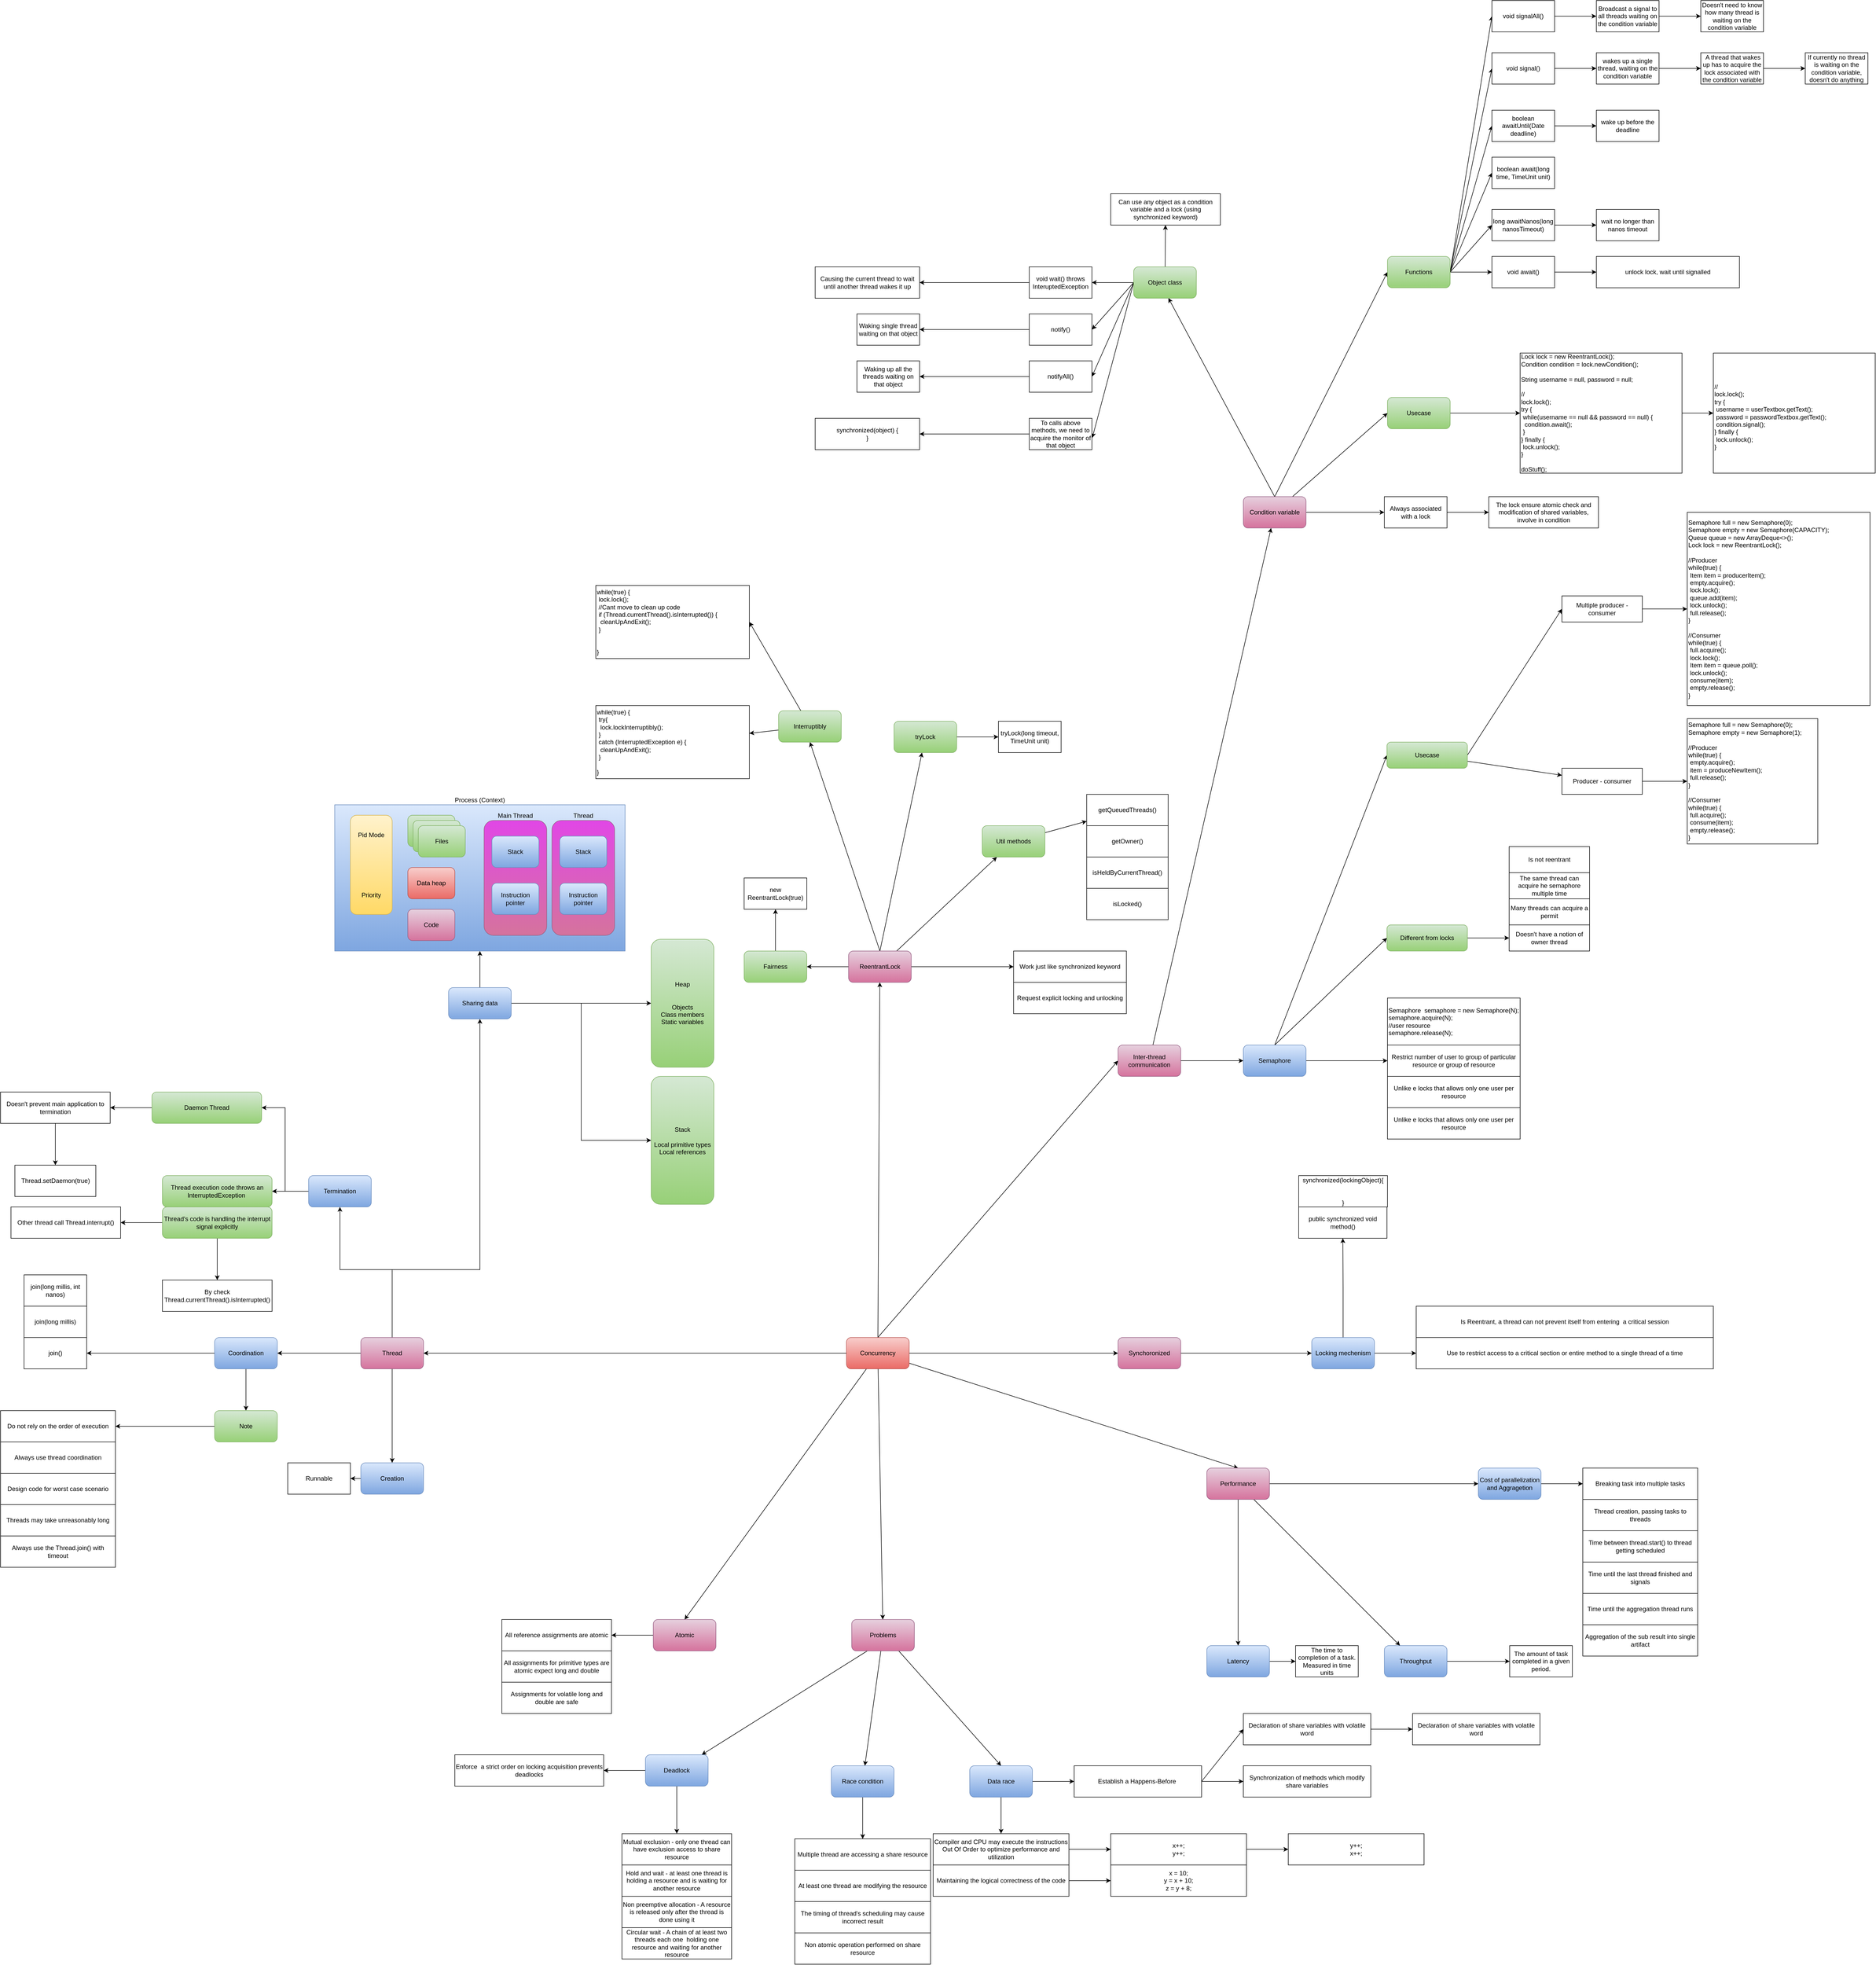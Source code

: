 <mxfile version="15.4.3" type="github">
  <diagram id="oZy7wKbEqz0-zu5jRp38" name="Page-1">
    <mxGraphModel dx="2783" dy="2982" grid="1" gridSize="10" guides="1" tooltips="1" connect="1" arrows="1" fold="1" page="1" pageScale="1" pageWidth="827" pageHeight="1169" math="0" shadow="0">
      <root>
        <mxCell id="0" />
        <mxCell id="1" parent="0" />
        <mxCell id="ih0MxeRuf-zjSA7udGjn-3" value="" style="edgeStyle=orthogonalEdgeStyle;rounded=0;orthogonalLoop=1;jettySize=auto;html=1;" parent="1" source="ih0MxeRuf-zjSA7udGjn-1" target="ih0MxeRuf-zjSA7udGjn-2" edge="1">
          <mxGeometry relative="1" as="geometry" />
        </mxCell>
        <mxCell id="8QjGCknOsjC02xYANgVm-7" value="" style="edgeStyle=orthogonalEdgeStyle;rounded=0;orthogonalLoop=1;jettySize=auto;html=1;" parent="1" source="ih0MxeRuf-zjSA7udGjn-1" target="8QjGCknOsjC02xYANgVm-6" edge="1">
          <mxGeometry relative="1" as="geometry" />
        </mxCell>
        <mxCell id="8QjGCknOsjC02xYANgVm-22" style="orthogonalLoop=1;jettySize=auto;html=1;entryX=0.5;entryY=0;entryDx=0;entryDy=0;rounded=0;strokeColor=none;" parent="1" source="ih0MxeRuf-zjSA7udGjn-1" target="ih0MxeRuf-zjSA7udGjn-39" edge="1">
          <mxGeometry relative="1" as="geometry" />
        </mxCell>
        <mxCell id="8QjGCknOsjC02xYANgVm-23" style="edgeStyle=none;rounded=0;orthogonalLoop=1;jettySize=auto;html=1;entryX=0.5;entryY=0;entryDx=0;entryDy=0;" parent="1" source="ih0MxeRuf-zjSA7udGjn-1" target="ih0MxeRuf-zjSA7udGjn-39" edge="1">
          <mxGeometry relative="1" as="geometry" />
        </mxCell>
        <mxCell id="8QjGCknOsjC02xYANgVm-25" style="edgeStyle=none;rounded=0;orthogonalLoop=1;jettySize=auto;html=1;entryX=0.5;entryY=0;entryDx=0;entryDy=0;" parent="1" source="ih0MxeRuf-zjSA7udGjn-1" target="8QjGCknOsjC02xYANgVm-24" edge="1">
          <mxGeometry relative="1" as="geometry" />
        </mxCell>
        <mxCell id="8QjGCknOsjC02xYANgVm-31" value="" style="edgeStyle=none;rounded=0;orthogonalLoop=1;jettySize=auto;html=1;" parent="1" source="ih0MxeRuf-zjSA7udGjn-1" target="8QjGCknOsjC02xYANgVm-30" edge="1">
          <mxGeometry relative="1" as="geometry" />
        </mxCell>
        <mxCell id="12GSZSamHGXfUHSNvfuX-2" style="rounded=0;orthogonalLoop=1;jettySize=auto;html=1;exitX=0.5;exitY=0;exitDx=0;exitDy=0;entryX=0;entryY=0.5;entryDx=0;entryDy=0;" edge="1" parent="1" source="ih0MxeRuf-zjSA7udGjn-1" target="12GSZSamHGXfUHSNvfuX-1">
          <mxGeometry relative="1" as="geometry" />
        </mxCell>
        <mxCell id="12GSZSamHGXfUHSNvfuX-93" value="" style="edgeStyle=none;rounded=0;orthogonalLoop=1;jettySize=auto;html=1;" edge="1" parent="1" source="ih0MxeRuf-zjSA7udGjn-1" target="12GSZSamHGXfUHSNvfuX-92">
          <mxGeometry relative="1" as="geometry" />
        </mxCell>
        <mxCell id="ih0MxeRuf-zjSA7udGjn-1" value="Concurrency" style="rounded=1;whiteSpace=wrap;html=1;gradientColor=#ea6b66;fillColor=#f8cecc;strokeColor=#b85450;" parent="1" vertex="1">
          <mxGeometry x="350" y="370" width="120" height="60" as="geometry" />
        </mxCell>
        <mxCell id="ih0MxeRuf-zjSA7udGjn-7" value="" style="edgeStyle=orthogonalEdgeStyle;rounded=0;orthogonalLoop=1;jettySize=auto;html=1;" parent="1" source="ih0MxeRuf-zjSA7udGjn-2" target="ih0MxeRuf-zjSA7udGjn-6" edge="1">
          <mxGeometry relative="1" as="geometry" />
        </mxCell>
        <mxCell id="ih0MxeRuf-zjSA7udGjn-10" value="" style="edgeStyle=orthogonalEdgeStyle;rounded=0;orthogonalLoop=1;jettySize=auto;html=1;" parent="1" source="ih0MxeRuf-zjSA7udGjn-2" target="ih0MxeRuf-zjSA7udGjn-9" edge="1">
          <mxGeometry relative="1" as="geometry">
            <Array as="points">
              <mxPoint x="-520" y="240" />
              <mxPoint x="-620" y="240" />
            </Array>
          </mxGeometry>
        </mxCell>
        <mxCell id="ih0MxeRuf-zjSA7udGjn-26" value="" style="edgeStyle=orthogonalEdgeStyle;rounded=0;orthogonalLoop=1;jettySize=auto;html=1;" parent="1" source="ih0MxeRuf-zjSA7udGjn-2" target="ih0MxeRuf-zjSA7udGjn-25" edge="1">
          <mxGeometry relative="1" as="geometry" />
        </mxCell>
        <mxCell id="ih0MxeRuf-zjSA7udGjn-62" style="edgeStyle=orthogonalEdgeStyle;rounded=0;orthogonalLoop=1;jettySize=auto;html=1;entryX=0.5;entryY=1;entryDx=0;entryDy=0;" parent="1" source="ih0MxeRuf-zjSA7udGjn-2" target="ih0MxeRuf-zjSA7udGjn-61" edge="1">
          <mxGeometry relative="1" as="geometry">
            <Array as="points">
              <mxPoint x="-520" y="240" />
              <mxPoint x="-352" y="240" />
            </Array>
            <mxPoint x="-360" y="-240" as="targetPoint" />
          </mxGeometry>
        </mxCell>
        <mxCell id="ih0MxeRuf-zjSA7udGjn-2" value="Thread" style="rounded=1;whiteSpace=wrap;html=1;gradientColor=#d5739d;fillColor=#e6d0de;strokeColor=#996185;" parent="1" vertex="1">
          <mxGeometry x="-580" y="370" width="120" height="60" as="geometry" />
        </mxCell>
        <mxCell id="ih0MxeRuf-zjSA7udGjn-4" value="Runnable" style="rounded=0;whiteSpace=wrap;html=1;" parent="1" vertex="1">
          <mxGeometry x="-720" y="610" width="120" height="60" as="geometry" />
        </mxCell>
        <mxCell id="ih0MxeRuf-zjSA7udGjn-8" style="edgeStyle=orthogonalEdgeStyle;rounded=0;orthogonalLoop=1;jettySize=auto;html=1;entryX=1;entryY=0.5;entryDx=0;entryDy=0;" parent="1" source="ih0MxeRuf-zjSA7udGjn-6" target="ih0MxeRuf-zjSA7udGjn-4" edge="1">
          <mxGeometry relative="1" as="geometry" />
        </mxCell>
        <mxCell id="ih0MxeRuf-zjSA7udGjn-6" value="Creation" style="rounded=1;whiteSpace=wrap;html=1;gradientColor=#7ea6e0;fillColor=#dae8fc;strokeColor=#6c8ebf;" parent="1" vertex="1">
          <mxGeometry x="-580" y="610" width="120" height="60" as="geometry" />
        </mxCell>
        <mxCell id="ih0MxeRuf-zjSA7udGjn-12" value="" style="edgeStyle=orthogonalEdgeStyle;rounded=0;orthogonalLoop=1;jettySize=auto;html=1;" parent="1" source="ih0MxeRuf-zjSA7udGjn-9" target="ih0MxeRuf-zjSA7udGjn-11" edge="1">
          <mxGeometry relative="1" as="geometry" />
        </mxCell>
        <mxCell id="ih0MxeRuf-zjSA7udGjn-20" style="edgeStyle=orthogonalEdgeStyle;rounded=0;orthogonalLoop=1;jettySize=auto;html=1;entryX=1;entryY=0.5;entryDx=0;entryDy=0;" parent="1" source="ih0MxeRuf-zjSA7udGjn-9" target="ih0MxeRuf-zjSA7udGjn-19" edge="1">
          <mxGeometry relative="1" as="geometry" />
        </mxCell>
        <mxCell id="ih0MxeRuf-zjSA7udGjn-9" value="Termination" style="rounded=1;whiteSpace=wrap;html=1;gradientColor=#7ea6e0;fillColor=#dae8fc;strokeColor=#6c8ebf;" parent="1" vertex="1">
          <mxGeometry x="-680" y="60" width="120" height="60" as="geometry" />
        </mxCell>
        <mxCell id="ih0MxeRuf-zjSA7udGjn-11" value="Thread execution code throws an InterruptedException&amp;nbsp;" style="rounded=1;whiteSpace=wrap;html=1;gradientColor=#97d077;fillColor=#d5e8d4;strokeColor=#82b366;" parent="1" vertex="1">
          <mxGeometry x="-960" y="60" width="210" height="60" as="geometry" />
        </mxCell>
        <mxCell id="ih0MxeRuf-zjSA7udGjn-15" value="" style="edgeStyle=orthogonalEdgeStyle;rounded=0;orthogonalLoop=1;jettySize=auto;html=1;" parent="1" source="ih0MxeRuf-zjSA7udGjn-13" target="ih0MxeRuf-zjSA7udGjn-14" edge="1">
          <mxGeometry relative="1" as="geometry" />
        </mxCell>
        <mxCell id="ih0MxeRuf-zjSA7udGjn-17" value="" style="edgeStyle=orthogonalEdgeStyle;rounded=0;orthogonalLoop=1;jettySize=auto;html=1;" parent="1" source="ih0MxeRuf-zjSA7udGjn-13" target="ih0MxeRuf-zjSA7udGjn-16" edge="1">
          <mxGeometry relative="1" as="geometry" />
        </mxCell>
        <mxCell id="ih0MxeRuf-zjSA7udGjn-13" value="Thread&#39;s code is handling the interrupt signal explicitly" style="rounded=1;whiteSpace=wrap;html=1;gradientColor=#97d077;fillColor=#d5e8d4;strokeColor=#82b366;" parent="1" vertex="1">
          <mxGeometry x="-960" y="120" width="210" height="60" as="geometry" />
        </mxCell>
        <mxCell id="ih0MxeRuf-zjSA7udGjn-14" value="By check Thread.currentThread().isInterrupted()" style="rounded=0;whiteSpace=wrap;html=1;" parent="1" vertex="1">
          <mxGeometry x="-960" y="260" width="210" height="60" as="geometry" />
        </mxCell>
        <mxCell id="ih0MxeRuf-zjSA7udGjn-16" value="Other thread call Thread.interrupt()" style="rounded=0;whiteSpace=wrap;html=1;" parent="1" vertex="1">
          <mxGeometry x="-1250" y="120" width="210" height="60" as="geometry" />
        </mxCell>
        <mxCell id="ih0MxeRuf-zjSA7udGjn-22" value="" style="edgeStyle=orthogonalEdgeStyle;rounded=0;orthogonalLoop=1;jettySize=auto;html=1;" parent="1" source="ih0MxeRuf-zjSA7udGjn-19" target="ih0MxeRuf-zjSA7udGjn-21" edge="1">
          <mxGeometry relative="1" as="geometry" />
        </mxCell>
        <mxCell id="ih0MxeRuf-zjSA7udGjn-19" value="Daemon Thread" style="rounded=1;whiteSpace=wrap;html=1;gradientColor=#97d077;fillColor=#d5e8d4;strokeColor=#82b366;" parent="1" vertex="1">
          <mxGeometry x="-980" y="-100" width="210" height="60" as="geometry" />
        </mxCell>
        <mxCell id="ih0MxeRuf-zjSA7udGjn-24" value="" style="edgeStyle=orthogonalEdgeStyle;rounded=0;orthogonalLoop=1;jettySize=auto;html=1;" parent="1" source="ih0MxeRuf-zjSA7udGjn-21" target="ih0MxeRuf-zjSA7udGjn-23" edge="1">
          <mxGeometry relative="1" as="geometry" />
        </mxCell>
        <mxCell id="ih0MxeRuf-zjSA7udGjn-21" value="Doesn&#39;t prevent main application to termination" style="rounded=0;whiteSpace=wrap;html=1;" parent="1" vertex="1">
          <mxGeometry x="-1270" y="-100" width="210" height="60" as="geometry" />
        </mxCell>
        <mxCell id="ih0MxeRuf-zjSA7udGjn-23" value="Thread.setDaemon(true)" style="whiteSpace=wrap;html=1;rounded=0;" parent="1" vertex="1">
          <mxGeometry x="-1242.5" y="40" width="155" height="60" as="geometry" />
        </mxCell>
        <mxCell id="ih0MxeRuf-zjSA7udGjn-28" value="" style="edgeStyle=orthogonalEdgeStyle;rounded=0;orthogonalLoop=1;jettySize=auto;html=1;" parent="1" source="ih0MxeRuf-zjSA7udGjn-25" target="ih0MxeRuf-zjSA7udGjn-27" edge="1">
          <mxGeometry relative="1" as="geometry" />
        </mxCell>
        <mxCell id="ih0MxeRuf-zjSA7udGjn-32" value="" style="edgeStyle=orthogonalEdgeStyle;rounded=0;orthogonalLoop=1;jettySize=auto;html=1;" parent="1" source="ih0MxeRuf-zjSA7udGjn-25" target="ih0MxeRuf-zjSA7udGjn-31" edge="1">
          <mxGeometry relative="1" as="geometry" />
        </mxCell>
        <mxCell id="ih0MxeRuf-zjSA7udGjn-25" value="Coordination" style="rounded=1;whiteSpace=wrap;html=1;gradientColor=#7ea6e0;fillColor=#dae8fc;strokeColor=#6c8ebf;" parent="1" vertex="1">
          <mxGeometry x="-860" y="370" width="120" height="60" as="geometry" />
        </mxCell>
        <mxCell id="ih0MxeRuf-zjSA7udGjn-27" value="join()" style="rounded=0;whiteSpace=wrap;html=1;" parent="1" vertex="1">
          <mxGeometry x="-1225" y="370" width="120" height="60" as="geometry" />
        </mxCell>
        <mxCell id="ih0MxeRuf-zjSA7udGjn-29" value="join(long millis, int nanos)" style="rounded=0;whiteSpace=wrap;html=1;" parent="1" vertex="1">
          <mxGeometry x="-1225" y="250" width="120" height="60" as="geometry" />
        </mxCell>
        <mxCell id="ih0MxeRuf-zjSA7udGjn-30" value="join(long millis)" style="rounded=0;whiteSpace=wrap;html=1;" parent="1" vertex="1">
          <mxGeometry x="-1225" y="310" width="120" height="60" as="geometry" />
        </mxCell>
        <mxCell id="ih0MxeRuf-zjSA7udGjn-34" value="" style="edgeStyle=orthogonalEdgeStyle;rounded=0;orthogonalLoop=1;jettySize=auto;html=1;" parent="1" source="ih0MxeRuf-zjSA7udGjn-31" target="ih0MxeRuf-zjSA7udGjn-33" edge="1">
          <mxGeometry relative="1" as="geometry" />
        </mxCell>
        <mxCell id="ih0MxeRuf-zjSA7udGjn-31" value="Note" style="rounded=1;whiteSpace=wrap;html=1;gradientColor=#97d077;fillColor=#d5e8d4;strokeColor=#82b366;" parent="1" vertex="1">
          <mxGeometry x="-860" y="510" width="120" height="60" as="geometry" />
        </mxCell>
        <mxCell id="ih0MxeRuf-zjSA7udGjn-33" value="Do not rely on the order of execution" style="rounded=0;whiteSpace=wrap;html=1;" parent="1" vertex="1">
          <mxGeometry x="-1270" y="510" width="220" height="60" as="geometry" />
        </mxCell>
        <mxCell id="ih0MxeRuf-zjSA7udGjn-35" value="Always use thread coordination" style="rounded=0;whiteSpace=wrap;html=1;" parent="1" vertex="1">
          <mxGeometry x="-1270" y="570" width="220" height="60" as="geometry" />
        </mxCell>
        <mxCell id="ih0MxeRuf-zjSA7udGjn-36" value="Design code for worst case scenario" style="rounded=0;whiteSpace=wrap;html=1;" parent="1" vertex="1">
          <mxGeometry x="-1270" y="630" width="220" height="60" as="geometry" />
        </mxCell>
        <mxCell id="ih0MxeRuf-zjSA7udGjn-37" value="Threads may take unreasonably long" style="rounded=0;whiteSpace=wrap;html=1;" parent="1" vertex="1">
          <mxGeometry x="-1270" y="690" width="220" height="60" as="geometry" />
        </mxCell>
        <mxCell id="ih0MxeRuf-zjSA7udGjn-38" value="Always use the Thread.join() with timeout" style="rounded=0;whiteSpace=wrap;html=1;" parent="1" vertex="1">
          <mxGeometry x="-1270" y="750" width="220" height="60" as="geometry" />
        </mxCell>
        <mxCell id="ih0MxeRuf-zjSA7udGjn-42" value="" style="edgeStyle=orthogonalEdgeStyle;rounded=0;orthogonalLoop=1;jettySize=auto;html=1;" parent="1" source="ih0MxeRuf-zjSA7udGjn-39" target="ih0MxeRuf-zjSA7udGjn-41" edge="1">
          <mxGeometry relative="1" as="geometry" />
        </mxCell>
        <mxCell id="ih0MxeRuf-zjSA7udGjn-46" value="" style="rounded=0;orthogonalLoop=1;jettySize=auto;html=1;" parent="1" source="ih0MxeRuf-zjSA7udGjn-39" target="ih0MxeRuf-zjSA7udGjn-45" edge="1">
          <mxGeometry relative="1" as="geometry" />
        </mxCell>
        <mxCell id="ih0MxeRuf-zjSA7udGjn-50" value="" style="edgeStyle=orthogonalEdgeStyle;rounded=0;orthogonalLoop=1;jettySize=auto;html=1;" parent="1" source="ih0MxeRuf-zjSA7udGjn-39" target="ih0MxeRuf-zjSA7udGjn-49" edge="1">
          <mxGeometry relative="1" as="geometry" />
        </mxCell>
        <mxCell id="ih0MxeRuf-zjSA7udGjn-39" value="Performance" style="rounded=1;whiteSpace=wrap;html=1;gradientColor=#d5739d;fillColor=#e6d0de;strokeColor=#996185;" parent="1" vertex="1">
          <mxGeometry x="1040" y="620" width="120" height="60" as="geometry" />
        </mxCell>
        <mxCell id="ih0MxeRuf-zjSA7udGjn-44" value="" style="edgeStyle=orthogonalEdgeStyle;rounded=0;orthogonalLoop=1;jettySize=auto;html=1;" parent="1" source="ih0MxeRuf-zjSA7udGjn-41" target="ih0MxeRuf-zjSA7udGjn-43" edge="1">
          <mxGeometry relative="1" as="geometry" />
        </mxCell>
        <mxCell id="ih0MxeRuf-zjSA7udGjn-41" value="Latency" style="rounded=1;whiteSpace=wrap;html=1;gradientColor=#7ea6e0;fillColor=#dae8fc;strokeColor=#6c8ebf;" parent="1" vertex="1">
          <mxGeometry x="1040" y="960" width="120" height="60" as="geometry" />
        </mxCell>
        <mxCell id="ih0MxeRuf-zjSA7udGjn-43" value="The time to completion of a task. Measured in time units" style="rounded=0;whiteSpace=wrap;html=1;" parent="1" vertex="1">
          <mxGeometry x="1210" y="960" width="120" height="60" as="geometry" />
        </mxCell>
        <mxCell id="ih0MxeRuf-zjSA7udGjn-48" value="" style="edgeStyle=orthogonalEdgeStyle;rounded=0;orthogonalLoop=1;jettySize=auto;html=1;" parent="1" source="ih0MxeRuf-zjSA7udGjn-45" target="ih0MxeRuf-zjSA7udGjn-47" edge="1">
          <mxGeometry relative="1" as="geometry" />
        </mxCell>
        <mxCell id="ih0MxeRuf-zjSA7udGjn-45" value="Throughput" style="rounded=1;whiteSpace=wrap;html=1;gradientColor=#7ea6e0;fillColor=#dae8fc;strokeColor=#6c8ebf;" parent="1" vertex="1">
          <mxGeometry x="1380" y="960" width="120" height="60" as="geometry" />
        </mxCell>
        <mxCell id="ih0MxeRuf-zjSA7udGjn-47" value="The amount of task completed in a given period." style="whiteSpace=wrap;html=1;rounded=0;" parent="1" vertex="1">
          <mxGeometry x="1620" y="960" width="120" height="60" as="geometry" />
        </mxCell>
        <mxCell id="ih0MxeRuf-zjSA7udGjn-52" value="" style="edgeStyle=orthogonalEdgeStyle;rounded=0;orthogonalLoop=1;jettySize=auto;html=1;" parent="1" source="ih0MxeRuf-zjSA7udGjn-49" target="ih0MxeRuf-zjSA7udGjn-51" edge="1">
          <mxGeometry relative="1" as="geometry" />
        </mxCell>
        <mxCell id="ih0MxeRuf-zjSA7udGjn-49" value="Cost of parallelization and Aggragetion" style="rounded=1;whiteSpace=wrap;html=1;gradientColor=#7ea6e0;fillColor=#dae8fc;strokeColor=#6c8ebf;" parent="1" vertex="1">
          <mxGeometry x="1560" y="620" width="120" height="60" as="geometry" />
        </mxCell>
        <mxCell id="ih0MxeRuf-zjSA7udGjn-51" value="Breaking task into multiple tasks" style="rounded=0;whiteSpace=wrap;html=1;" parent="1" vertex="1">
          <mxGeometry x="1760" y="620" width="220" height="60" as="geometry" />
        </mxCell>
        <mxCell id="ih0MxeRuf-zjSA7udGjn-53" value="Thread creation, passing tasks to threads" style="rounded=0;whiteSpace=wrap;html=1;" parent="1" vertex="1">
          <mxGeometry x="1760" y="680" width="220" height="60" as="geometry" />
        </mxCell>
        <mxCell id="ih0MxeRuf-zjSA7udGjn-54" value="Time between thread.start() to thread getting scheduled" style="rounded=0;whiteSpace=wrap;html=1;" parent="1" vertex="1">
          <mxGeometry x="1760" y="740" width="220" height="60" as="geometry" />
        </mxCell>
        <mxCell id="ih0MxeRuf-zjSA7udGjn-55" value="Time until the last thread finished and signals" style="rounded=0;whiteSpace=wrap;html=1;" parent="1" vertex="1">
          <mxGeometry x="1760" y="800" width="220" height="60" as="geometry" />
        </mxCell>
        <mxCell id="ih0MxeRuf-zjSA7udGjn-56" value="Time until the aggregation thread runs" style="rounded=0;whiteSpace=wrap;html=1;" parent="1" vertex="1">
          <mxGeometry x="1760" y="860" width="220" height="60" as="geometry" />
        </mxCell>
        <mxCell id="ih0MxeRuf-zjSA7udGjn-57" value="Aggregation of the sub result into single artifact" style="rounded=0;whiteSpace=wrap;html=1;" parent="1" vertex="1">
          <mxGeometry x="1760" y="920" width="220" height="60" as="geometry" />
        </mxCell>
        <mxCell id="8QjGCknOsjC02xYANgVm-1" value="" style="edgeStyle=orthogonalEdgeStyle;rounded=0;orthogonalLoop=1;jettySize=auto;html=1;entryX=0.5;entryY=1;entryDx=0;entryDy=0;" parent="1" source="ih0MxeRuf-zjSA7udGjn-61" target="ih0MxeRuf-zjSA7udGjn-64" edge="1">
          <mxGeometry relative="1" as="geometry" />
        </mxCell>
        <mxCell id="8QjGCknOsjC02xYANgVm-3" value="" style="edgeStyle=orthogonalEdgeStyle;rounded=0;orthogonalLoop=1;jettySize=auto;html=1;" parent="1" source="ih0MxeRuf-zjSA7udGjn-61" target="8QjGCknOsjC02xYANgVm-2" edge="1">
          <mxGeometry relative="1" as="geometry" />
        </mxCell>
        <mxCell id="8QjGCknOsjC02xYANgVm-5" style="edgeStyle=orthogonalEdgeStyle;rounded=0;orthogonalLoop=1;jettySize=auto;html=1;entryX=0;entryY=0.5;entryDx=0;entryDy=0;" parent="1" source="ih0MxeRuf-zjSA7udGjn-61" target="8QjGCknOsjC02xYANgVm-4" edge="1">
          <mxGeometry relative="1" as="geometry" />
        </mxCell>
        <mxCell id="ih0MxeRuf-zjSA7udGjn-61" value="Sharing data" style="rounded=1;whiteSpace=wrap;html=1;gradientColor=#7ea6e0;fillColor=#dae8fc;strokeColor=#6c8ebf;" parent="1" vertex="1">
          <mxGeometry x="-412" y="-300" width="120" height="60" as="geometry" />
        </mxCell>
        <mxCell id="ih0MxeRuf-zjSA7udGjn-64" value="Process (Context)" style="rounded=0;whiteSpace=wrap;html=1;gradientColor=#7ea6e0;fillColor=#dae8fc;strokeColor=#6c8ebf;labelPosition=center;verticalLabelPosition=top;align=center;verticalAlign=bottom;textDirection=ltr;arcSize=0;" parent="1" vertex="1">
          <mxGeometry x="-630" y="-650" width="556" height="280" as="geometry" />
        </mxCell>
        <mxCell id="ih0MxeRuf-zjSA7udGjn-65" value="Pid Mode&lt;br&gt;&lt;br&gt;&lt;br&gt;&lt;br&gt;&lt;br&gt;&lt;br&gt;&lt;br&gt;&lt;br&gt;Priority" style="rounded=1;whiteSpace=wrap;html=1;gradientColor=#ffd966;fillColor=#fff2cc;strokeColor=#d6b656;" parent="1" vertex="1">
          <mxGeometry x="-600" y="-630" width="80" height="190" as="geometry" />
        </mxCell>
        <mxCell id="ih0MxeRuf-zjSA7udGjn-66" value="Files" style="rounded=1;whiteSpace=wrap;html=1;gradientColor=#97d077;fillColor=#d5e8d4;strokeColor=#82b366;" parent="1" vertex="1">
          <mxGeometry x="-490" y="-630" width="90" height="60" as="geometry" />
        </mxCell>
        <mxCell id="ih0MxeRuf-zjSA7udGjn-67" value="Files" style="rounded=1;whiteSpace=wrap;html=1;gradientColor=#97d077;fillColor=#d5e8d4;strokeColor=#82b366;" parent="1" vertex="1">
          <mxGeometry x="-480" y="-620" width="90" height="60" as="geometry" />
        </mxCell>
        <mxCell id="ih0MxeRuf-zjSA7udGjn-68" value="Files" style="rounded=1;whiteSpace=wrap;html=1;gradientColor=#97d077;fillColor=#d5e8d4;strokeColor=#82b366;" parent="1" vertex="1">
          <mxGeometry x="-470" y="-610" width="90" height="60" as="geometry" />
        </mxCell>
        <mxCell id="ih0MxeRuf-zjSA7udGjn-69" value="Data heap" style="rounded=1;whiteSpace=wrap;html=1;gradientColor=#ea6b66;fillColor=#f8cecc;strokeColor=#b85450;" parent="1" vertex="1">
          <mxGeometry x="-490" y="-530" width="90" height="60" as="geometry" />
        </mxCell>
        <mxCell id="ih0MxeRuf-zjSA7udGjn-70" value="Code" style="rounded=1;whiteSpace=wrap;html=1;gradientColor=#d5739d;fillColor=#e6d0de;strokeColor=#996185;" parent="1" vertex="1">
          <mxGeometry x="-490" y="-450" width="90" height="60" as="geometry" />
        </mxCell>
        <mxCell id="ih0MxeRuf-zjSA7udGjn-71" value="Main Thread" style="rounded=1;whiteSpace=wrap;html=1;gradientColor=#d5739d;fillColor=#E147E6;strokeColor=#996185;labelPosition=center;verticalLabelPosition=top;align=center;verticalAlign=bottom;" parent="1" vertex="1">
          <mxGeometry x="-344" y="-620" width="120" height="220" as="geometry" />
        </mxCell>
        <mxCell id="ih0MxeRuf-zjSA7udGjn-72" value="Stack" style="rounded=1;whiteSpace=wrap;html=1;gradientColor=#7ea6e0;fillColor=#dae8fc;strokeColor=#6c8ebf;" parent="1" vertex="1">
          <mxGeometry x="-329" y="-590" width="90" height="60" as="geometry" />
        </mxCell>
        <mxCell id="ih0MxeRuf-zjSA7udGjn-73" value="Instruction pointer" style="rounded=1;whiteSpace=wrap;html=1;gradientColor=#7ea6e0;fillColor=#dae8fc;strokeColor=#6c8ebf;" parent="1" vertex="1">
          <mxGeometry x="-329" y="-500" width="90" height="60" as="geometry" />
        </mxCell>
        <mxCell id="ih0MxeRuf-zjSA7udGjn-80" value="Thread" style="rounded=1;whiteSpace=wrap;html=1;gradientColor=#d5739d;fillColor=#E147E6;strokeColor=#996185;labelPosition=center;verticalLabelPosition=top;align=center;verticalAlign=bottom;" parent="1" vertex="1">
          <mxGeometry x="-214" y="-620" width="120" height="220" as="geometry" />
        </mxCell>
        <mxCell id="ih0MxeRuf-zjSA7udGjn-81" value="Stack" style="rounded=1;whiteSpace=wrap;html=1;gradientColor=#7ea6e0;fillColor=#dae8fc;strokeColor=#6c8ebf;" parent="1" vertex="1">
          <mxGeometry x="-199" y="-590" width="90" height="60" as="geometry" />
        </mxCell>
        <mxCell id="ih0MxeRuf-zjSA7udGjn-82" value="Instruction pointer" style="rounded=1;whiteSpace=wrap;html=1;gradientColor=#7ea6e0;fillColor=#dae8fc;strokeColor=#6c8ebf;" parent="1" vertex="1">
          <mxGeometry x="-199" y="-500" width="90" height="60" as="geometry" />
        </mxCell>
        <mxCell id="8QjGCknOsjC02xYANgVm-2" value="Heap&lt;br&gt;&lt;br&gt;&lt;br&gt;Objects&lt;br&gt;Class members&lt;br&gt;Static variables" style="rounded=1;whiteSpace=wrap;html=1;gradientColor=#97d077;fillColor=#d5e8d4;strokeColor=#82b366;labelPosition=center;verticalLabelPosition=middle;align=center;verticalAlign=middle;" parent="1" vertex="1">
          <mxGeometry x="-24" y="-392.5" width="120" height="245" as="geometry" />
        </mxCell>
        <mxCell id="8QjGCknOsjC02xYANgVm-4" value="Stack&lt;br&gt;&lt;br&gt;Local primitive types&lt;br&gt;Local references" style="rounded=1;whiteSpace=wrap;html=1;gradientColor=#97d077;fillColor=#d5e8d4;strokeColor=#82b366;labelPosition=center;verticalLabelPosition=middle;align=center;verticalAlign=middle;" parent="1" vertex="1">
          <mxGeometry x="-24" y="-130" width="120" height="245" as="geometry" />
        </mxCell>
        <mxCell id="8QjGCknOsjC02xYANgVm-9" value="" style="edgeStyle=orthogonalEdgeStyle;rounded=0;orthogonalLoop=1;jettySize=auto;html=1;" parent="1" source="8QjGCknOsjC02xYANgVm-6" target="8QjGCknOsjC02xYANgVm-8" edge="1">
          <mxGeometry relative="1" as="geometry" />
        </mxCell>
        <mxCell id="8QjGCknOsjC02xYANgVm-6" value="Synchoronized" style="rounded=1;whiteSpace=wrap;html=1;gradientColor=#d5739d;fillColor=#e6d0de;strokeColor=#996185;" parent="1" vertex="1">
          <mxGeometry x="870" y="370" width="120" height="60" as="geometry" />
        </mxCell>
        <mxCell id="8QjGCknOsjC02xYANgVm-11" value="" style="edgeStyle=orthogonalEdgeStyle;rounded=0;orthogonalLoop=1;jettySize=auto;html=1;" parent="1" source="8QjGCknOsjC02xYANgVm-8" target="8QjGCknOsjC02xYANgVm-10" edge="1">
          <mxGeometry relative="1" as="geometry" />
        </mxCell>
        <mxCell id="8QjGCknOsjC02xYANgVm-13" value="" style="edgeStyle=orthogonalEdgeStyle;rounded=0;orthogonalLoop=1;jettySize=auto;html=1;" parent="1" source="8QjGCknOsjC02xYANgVm-8" target="8QjGCknOsjC02xYANgVm-12" edge="1">
          <mxGeometry relative="1" as="geometry" />
        </mxCell>
        <mxCell id="8QjGCknOsjC02xYANgVm-8" value="Locking mechenism" style="rounded=1;whiteSpace=wrap;html=1;gradientColor=#7ea6e0;fillColor=#dae8fc;strokeColor=#6c8ebf;" parent="1" vertex="1">
          <mxGeometry x="1241" y="370" width="120" height="60" as="geometry" />
        </mxCell>
        <mxCell id="8QjGCknOsjC02xYANgVm-10" value="Use to restrict access to a critical section or entire method to a single thread of a time" style="rounded=0;whiteSpace=wrap;html=1;" parent="1" vertex="1">
          <mxGeometry x="1441" y="370" width="569" height="60" as="geometry" />
        </mxCell>
        <mxCell id="8QjGCknOsjC02xYANgVm-12" value="public synchronized void method()" style="rounded=0;whiteSpace=wrap;html=1;" parent="1" vertex="1">
          <mxGeometry x="1216" y="120" width="169" height="60" as="geometry" />
        </mxCell>
        <mxCell id="8QjGCknOsjC02xYANgVm-14" value="synchronized(lockingObject){&lt;br&gt;&lt;br&gt;&lt;br&gt;}&lt;br&gt;" style="rounded=0;whiteSpace=wrap;html=1;" parent="1" vertex="1">
          <mxGeometry x="1216" y="60" width="170" height="60" as="geometry" />
        </mxCell>
        <mxCell id="8QjGCknOsjC02xYANgVm-16" value="Is Reentrant, a thread can not prevent itself from entering&amp;nbsp; a critical session" style="rounded=0;whiteSpace=wrap;html=1;" parent="1" vertex="1">
          <mxGeometry x="1441" y="310" width="569" height="60" as="geometry" />
        </mxCell>
        <mxCell id="8QjGCknOsjC02xYANgVm-27" value="" style="edgeStyle=none;rounded=0;orthogonalLoop=1;jettySize=auto;html=1;" parent="1" source="8QjGCknOsjC02xYANgVm-24" target="8QjGCknOsjC02xYANgVm-26" edge="1">
          <mxGeometry relative="1" as="geometry" />
        </mxCell>
        <mxCell id="8QjGCknOsjC02xYANgVm-24" value="Atomic" style="rounded=1;whiteSpace=wrap;html=1;gradientColor=#d5739d;fillColor=#e6d0de;strokeColor=#996185;" parent="1" vertex="1">
          <mxGeometry x="-20" y="910" width="120" height="60" as="geometry" />
        </mxCell>
        <mxCell id="8QjGCknOsjC02xYANgVm-26" value="All reference assignments are atomic" style="rounded=0;whiteSpace=wrap;html=1;" parent="1" vertex="1">
          <mxGeometry x="-310" y="910" width="210" height="60" as="geometry" />
        </mxCell>
        <mxCell id="8QjGCknOsjC02xYANgVm-28" value="All assignments for primitive types are atomic expect long and double" style="rounded=0;whiteSpace=wrap;html=1;" parent="1" vertex="1">
          <mxGeometry x="-310" y="970" width="210" height="60" as="geometry" />
        </mxCell>
        <mxCell id="8QjGCknOsjC02xYANgVm-29" value="Assignments for volatile long and double are safe" style="rounded=0;whiteSpace=wrap;html=1;" parent="1" vertex="1">
          <mxGeometry x="-310" y="1030" width="210" height="60" as="geometry" />
        </mxCell>
        <mxCell id="8QjGCknOsjC02xYANgVm-33" value="" style="edgeStyle=none;rounded=0;orthogonalLoop=1;jettySize=auto;html=1;" parent="1" source="8QjGCknOsjC02xYANgVm-30" target="8QjGCknOsjC02xYANgVm-32" edge="1">
          <mxGeometry relative="1" as="geometry" />
        </mxCell>
        <mxCell id="8QjGCknOsjC02xYANgVm-40" style="edgeStyle=none;rounded=0;orthogonalLoop=1;jettySize=auto;html=1;exitX=0.75;exitY=1;exitDx=0;exitDy=0;entryX=0.5;entryY=0;entryDx=0;entryDy=0;" parent="1" source="8QjGCknOsjC02xYANgVm-30" target="8QjGCknOsjC02xYANgVm-39" edge="1">
          <mxGeometry relative="1" as="geometry" />
        </mxCell>
        <mxCell id="8QjGCknOsjC02xYANgVm-61" style="edgeStyle=none;rounded=0;orthogonalLoop=1;jettySize=auto;html=1;exitX=0.25;exitY=1;exitDx=0;exitDy=0;" parent="1" source="8QjGCknOsjC02xYANgVm-30" target="8QjGCknOsjC02xYANgVm-59" edge="1">
          <mxGeometry relative="1" as="geometry" />
        </mxCell>
        <mxCell id="8QjGCknOsjC02xYANgVm-30" value="Problems" style="rounded=1;whiteSpace=wrap;html=1;gradientColor=#d5739d;fillColor=#e6d0de;strokeColor=#996185;" parent="1" vertex="1">
          <mxGeometry x="360" y="910" width="120" height="60" as="geometry" />
        </mxCell>
        <mxCell id="8QjGCknOsjC02xYANgVm-35" value="" style="edgeStyle=none;rounded=0;orthogonalLoop=1;jettySize=auto;html=1;" parent="1" source="8QjGCknOsjC02xYANgVm-32" target="8QjGCknOsjC02xYANgVm-34" edge="1">
          <mxGeometry relative="1" as="geometry" />
        </mxCell>
        <mxCell id="8QjGCknOsjC02xYANgVm-32" value="Race condition" style="rounded=1;whiteSpace=wrap;html=1;gradientColor=#7ea6e0;fillColor=#dae8fc;strokeColor=#6c8ebf;" parent="1" vertex="1">
          <mxGeometry x="321" y="1190" width="120" height="60" as="geometry" />
        </mxCell>
        <mxCell id="8QjGCknOsjC02xYANgVm-34" value="Multiple thread are accessing a share resource" style="rounded=0;whiteSpace=wrap;html=1;" parent="1" vertex="1">
          <mxGeometry x="251" y="1330" width="260" height="60" as="geometry" />
        </mxCell>
        <mxCell id="8QjGCknOsjC02xYANgVm-36" value="At least one thread are modifying the resource" style="rounded=0;whiteSpace=wrap;html=1;" parent="1" vertex="1">
          <mxGeometry x="251" y="1390" width="260" height="60" as="geometry" />
        </mxCell>
        <mxCell id="8QjGCknOsjC02xYANgVm-37" value="The timing of thread&#39;s scheduling may cause incorrect result" style="rounded=0;whiteSpace=wrap;html=1;" parent="1" vertex="1">
          <mxGeometry x="251" y="1450" width="260" height="60" as="geometry" />
        </mxCell>
        <mxCell id="8QjGCknOsjC02xYANgVm-38" value="Non atomic operation performed on share resource" style="rounded=0;whiteSpace=wrap;html=1;" parent="1" vertex="1">
          <mxGeometry x="251" y="1510" width="260" height="60" as="geometry" />
        </mxCell>
        <mxCell id="8QjGCknOsjC02xYANgVm-42" value="" style="edgeStyle=none;rounded=0;orthogonalLoop=1;jettySize=auto;html=1;" parent="1" source="8QjGCknOsjC02xYANgVm-39" target="8QjGCknOsjC02xYANgVm-41" edge="1">
          <mxGeometry relative="1" as="geometry" />
        </mxCell>
        <mxCell id="8QjGCknOsjC02xYANgVm-52" value="" style="edgeStyle=none;rounded=0;orthogonalLoop=1;jettySize=auto;html=1;" parent="1" source="8QjGCknOsjC02xYANgVm-39" target="8QjGCknOsjC02xYANgVm-51" edge="1">
          <mxGeometry relative="1" as="geometry" />
        </mxCell>
        <mxCell id="8QjGCknOsjC02xYANgVm-39" value="Data race" style="rounded=1;whiteSpace=wrap;html=1;gradientColor=#7ea6e0;fillColor=#dae8fc;strokeColor=#6c8ebf;" parent="1" vertex="1">
          <mxGeometry x="586" y="1190" width="120" height="60" as="geometry" />
        </mxCell>
        <mxCell id="8QjGCknOsjC02xYANgVm-48" value="" style="edgeStyle=none;rounded=0;orthogonalLoop=1;jettySize=auto;html=1;" parent="1" source="8QjGCknOsjC02xYANgVm-41" target="8QjGCknOsjC02xYANgVm-47" edge="1">
          <mxGeometry relative="1" as="geometry" />
        </mxCell>
        <mxCell id="8QjGCknOsjC02xYANgVm-41" value="Compiler and CPU may execute the instructions Out Of Order to optimize performance and utilization" style="rounded=0;whiteSpace=wrap;html=1;" parent="1" vertex="1">
          <mxGeometry x="516" y="1320" width="260" height="60" as="geometry" />
        </mxCell>
        <mxCell id="8QjGCknOsjC02xYANgVm-45" value="" style="edgeStyle=none;rounded=0;orthogonalLoop=1;jettySize=auto;html=1;" parent="1" source="8QjGCknOsjC02xYANgVm-43" target="8QjGCknOsjC02xYANgVm-44" edge="1">
          <mxGeometry relative="1" as="geometry" />
        </mxCell>
        <mxCell id="8QjGCknOsjC02xYANgVm-43" value="Maintaining the logical correctness of the code" style="rounded=0;whiteSpace=wrap;html=1;" parent="1" vertex="1">
          <mxGeometry x="516" y="1380" width="260" height="60" as="geometry" />
        </mxCell>
        <mxCell id="8QjGCknOsjC02xYANgVm-44" value="x = 10;&lt;br&gt;y = x + 10;&lt;br&gt;z = y + 8;" style="rounded=0;whiteSpace=wrap;html=1;" parent="1" vertex="1">
          <mxGeometry x="856" y="1380" width="260" height="60" as="geometry" />
        </mxCell>
        <mxCell id="8QjGCknOsjC02xYANgVm-50" value="" style="edgeStyle=none;rounded=0;orthogonalLoop=1;jettySize=auto;html=1;" parent="1" source="8QjGCknOsjC02xYANgVm-47" target="8QjGCknOsjC02xYANgVm-49" edge="1">
          <mxGeometry relative="1" as="geometry" />
        </mxCell>
        <mxCell id="8QjGCknOsjC02xYANgVm-47" value="x++;&lt;br&gt;y++;" style="rounded=0;whiteSpace=wrap;html=1;" parent="1" vertex="1">
          <mxGeometry x="856" y="1320" width="260" height="60" as="geometry" />
        </mxCell>
        <mxCell id="8QjGCknOsjC02xYANgVm-49" value="y++;&lt;br&gt;x++;" style="rounded=0;whiteSpace=wrap;html=1;" parent="1" vertex="1">
          <mxGeometry x="1196" y="1320" width="260" height="60" as="geometry" />
        </mxCell>
        <mxCell id="8QjGCknOsjC02xYANgVm-54" value="" style="edgeStyle=none;rounded=0;orthogonalLoop=1;jettySize=auto;html=1;" parent="1" source="8QjGCknOsjC02xYANgVm-51" target="8QjGCknOsjC02xYANgVm-53" edge="1">
          <mxGeometry relative="1" as="geometry" />
        </mxCell>
        <mxCell id="8QjGCknOsjC02xYANgVm-56" style="edgeStyle=none;rounded=0;orthogonalLoop=1;jettySize=auto;html=1;exitX=1;exitY=0.5;exitDx=0;exitDy=0;entryX=0;entryY=0.5;entryDx=0;entryDy=0;" parent="1" source="8QjGCknOsjC02xYANgVm-51" target="8QjGCknOsjC02xYANgVm-55" edge="1">
          <mxGeometry relative="1" as="geometry" />
        </mxCell>
        <mxCell id="8QjGCknOsjC02xYANgVm-51" value="Establish a Happens-Before&amp;nbsp;" style="rounded=0;whiteSpace=wrap;html=1;" parent="1" vertex="1">
          <mxGeometry x="786" y="1190" width="244" height="60" as="geometry" />
        </mxCell>
        <mxCell id="8QjGCknOsjC02xYANgVm-53" value="Synchronization of methods which modify share variables" style="rounded=0;whiteSpace=wrap;html=1;" parent="1" vertex="1">
          <mxGeometry x="1110" y="1190" width="244" height="60" as="geometry" />
        </mxCell>
        <mxCell id="8QjGCknOsjC02xYANgVm-58" value="" style="edgeStyle=none;rounded=0;orthogonalLoop=1;jettySize=auto;html=1;" parent="1" source="8QjGCknOsjC02xYANgVm-55" target="8QjGCknOsjC02xYANgVm-57" edge="1">
          <mxGeometry relative="1" as="geometry" />
        </mxCell>
        <mxCell id="8QjGCknOsjC02xYANgVm-55" value="Declaration of share variables with volatile word" style="rounded=0;whiteSpace=wrap;html=1;" parent="1" vertex="1">
          <mxGeometry x="1110" y="1090" width="244" height="60" as="geometry" />
        </mxCell>
        <mxCell id="8QjGCknOsjC02xYANgVm-57" value="Declaration of share variables with volatile word" style="rounded=0;whiteSpace=wrap;html=1;" parent="1" vertex="1">
          <mxGeometry x="1434" y="1090" width="244" height="60" as="geometry" />
        </mxCell>
        <mxCell id="8QjGCknOsjC02xYANgVm-63" value="" style="edgeStyle=none;rounded=0;orthogonalLoop=1;jettySize=auto;html=1;" parent="1" source="8QjGCknOsjC02xYANgVm-59" target="8QjGCknOsjC02xYANgVm-62" edge="1">
          <mxGeometry relative="1" as="geometry" />
        </mxCell>
        <mxCell id="8QjGCknOsjC02xYANgVm-68" value="" style="edgeStyle=none;rounded=0;orthogonalLoop=1;jettySize=auto;html=1;" parent="1" source="8QjGCknOsjC02xYANgVm-59" target="8QjGCknOsjC02xYANgVm-67" edge="1">
          <mxGeometry relative="1" as="geometry" />
        </mxCell>
        <mxCell id="8QjGCknOsjC02xYANgVm-59" value="Deadlock" style="rounded=1;whiteSpace=wrap;html=1;gradientColor=#7ea6e0;fillColor=#dae8fc;strokeColor=#6c8ebf;" parent="1" vertex="1">
          <mxGeometry x="-35" y="1169" width="120" height="60" as="geometry" />
        </mxCell>
        <mxCell id="8QjGCknOsjC02xYANgVm-62" value="Mutual exclusion - only one thread can have exclusion access to share resource" style="rounded=0;whiteSpace=wrap;html=1;" parent="1" vertex="1">
          <mxGeometry x="-80" y="1320" width="210" height="60" as="geometry" />
        </mxCell>
        <mxCell id="8QjGCknOsjC02xYANgVm-64" value="Hold and wait - at least one thread is holding a resource and is waiting for another resource" style="rounded=0;whiteSpace=wrap;html=1;" parent="1" vertex="1">
          <mxGeometry x="-80" y="1380" width="210" height="60" as="geometry" />
        </mxCell>
        <mxCell id="8QjGCknOsjC02xYANgVm-65" value="Non preemptive allocation - A resource is released only after the thread is done using it" style="rounded=0;whiteSpace=wrap;html=1;" parent="1" vertex="1">
          <mxGeometry x="-80" y="1440" width="210" height="60" as="geometry" />
        </mxCell>
        <mxCell id="8QjGCknOsjC02xYANgVm-66" value="Circular wait - A chain of at least two threads each one&amp;nbsp; holding one resource and waiting for another resource" style="rounded=0;whiteSpace=wrap;html=1;" parent="1" vertex="1">
          <mxGeometry x="-80" y="1500" width="210" height="60" as="geometry" />
        </mxCell>
        <mxCell id="8QjGCknOsjC02xYANgVm-67" value="Enforce&amp;nbsp; a strict order on locking acquisition prevents deadlocks" style="rounded=0;whiteSpace=wrap;html=1;" parent="1" vertex="1">
          <mxGeometry x="-400" y="1169" width="285" height="60" as="geometry" />
        </mxCell>
        <mxCell id="12GSZSamHGXfUHSNvfuX-4" value="" style="edgeStyle=none;rounded=0;orthogonalLoop=1;jettySize=auto;html=1;" edge="1" parent="1" source="12GSZSamHGXfUHSNvfuX-1" target="12GSZSamHGXfUHSNvfuX-3">
          <mxGeometry relative="1" as="geometry" />
        </mxCell>
        <mxCell id="12GSZSamHGXfUHSNvfuX-30" value="" style="edgeStyle=none;rounded=0;orthogonalLoop=1;jettySize=auto;html=1;" edge="1" parent="1" source="12GSZSamHGXfUHSNvfuX-1" target="12GSZSamHGXfUHSNvfuX-29">
          <mxGeometry relative="1" as="geometry" />
        </mxCell>
        <mxCell id="12GSZSamHGXfUHSNvfuX-1" value="Inter-thread communication" style="rounded=1;whiteSpace=wrap;html=1;gradientColor=#d5739d;fillColor=#e6d0de;strokeColor=#996185;" vertex="1" parent="1">
          <mxGeometry x="870" y="-190" width="120" height="60" as="geometry" />
        </mxCell>
        <mxCell id="12GSZSamHGXfUHSNvfuX-6" value="" style="edgeStyle=none;rounded=0;orthogonalLoop=1;jettySize=auto;html=1;" edge="1" parent="1" source="12GSZSamHGXfUHSNvfuX-3" target="12GSZSamHGXfUHSNvfuX-5">
          <mxGeometry relative="1" as="geometry" />
        </mxCell>
        <mxCell id="12GSZSamHGXfUHSNvfuX-12" style="edgeStyle=none;rounded=0;orthogonalLoop=1;jettySize=auto;html=1;exitX=0.5;exitY=0;exitDx=0;exitDy=0;entryX=0;entryY=0.5;entryDx=0;entryDy=0;" edge="1" parent="1" source="12GSZSamHGXfUHSNvfuX-3" target="12GSZSamHGXfUHSNvfuX-11">
          <mxGeometry relative="1" as="geometry" />
        </mxCell>
        <mxCell id="12GSZSamHGXfUHSNvfuX-20" style="edgeStyle=none;rounded=0;orthogonalLoop=1;jettySize=auto;html=1;exitX=0.5;exitY=0;exitDx=0;exitDy=0;entryX=0;entryY=0.5;entryDx=0;entryDy=0;" edge="1" parent="1" source="12GSZSamHGXfUHSNvfuX-3" target="12GSZSamHGXfUHSNvfuX-19">
          <mxGeometry relative="1" as="geometry" />
        </mxCell>
        <mxCell id="12GSZSamHGXfUHSNvfuX-3" value="Semaphore" style="rounded=1;whiteSpace=wrap;html=1;gradientColor=#7ea6e0;fillColor=#dae8fc;strokeColor=#6c8ebf;" vertex="1" parent="1">
          <mxGeometry x="1110" y="-190" width="120" height="60" as="geometry" />
        </mxCell>
        <mxCell id="12GSZSamHGXfUHSNvfuX-5" value="Restrict number of user to group of particular resource or group of resource" style="rounded=0;whiteSpace=wrap;html=1;" vertex="1" parent="1">
          <mxGeometry x="1386" y="-190" width="254" height="60" as="geometry" />
        </mxCell>
        <mxCell id="12GSZSamHGXfUHSNvfuX-7" value="Unlike e locks that allows only one user per resource" style="rounded=0;whiteSpace=wrap;html=1;" vertex="1" parent="1">
          <mxGeometry x="1386" y="-130" width="254" height="60" as="geometry" />
        </mxCell>
        <mxCell id="12GSZSamHGXfUHSNvfuX-8" value="Unlike e locks that allows only one user per resource" style="rounded=0;whiteSpace=wrap;html=1;" vertex="1" parent="1">
          <mxGeometry x="1386" y="-70" width="254" height="60" as="geometry" />
        </mxCell>
        <mxCell id="12GSZSamHGXfUHSNvfuX-9" value="Semaphore&amp;nbsp; semaphore = new Semaphore(N);&lt;br&gt;semaphore.acquire(N);&lt;br&gt;//user resource&lt;br&gt;semaphore.release(N);" style="rounded=0;whiteSpace=wrap;html=1;align=left;" vertex="1" parent="1">
          <mxGeometry x="1386" y="-280" width="254" height="90" as="geometry" />
        </mxCell>
        <mxCell id="12GSZSamHGXfUHSNvfuX-14" value="" style="edgeStyle=none;rounded=0;orthogonalLoop=1;jettySize=auto;html=1;" edge="1" parent="1" source="12GSZSamHGXfUHSNvfuX-11" target="12GSZSamHGXfUHSNvfuX-13">
          <mxGeometry relative="1" as="geometry" />
        </mxCell>
        <mxCell id="12GSZSamHGXfUHSNvfuX-11" value="Different from locks" style="rounded=1;whiteSpace=wrap;html=1;align=center;gradientColor=#97d077;fillColor=#d5e8d4;strokeColor=#82b366;" vertex="1" parent="1">
          <mxGeometry x="1385" y="-420" width="154" height="50" as="geometry" />
        </mxCell>
        <mxCell id="12GSZSamHGXfUHSNvfuX-13" value="Doesn&#39;t have a notion of owner thread" style="rounded=0;whiteSpace=wrap;html=1;align=center;" vertex="1" parent="1">
          <mxGeometry x="1619" y="-420" width="154" height="50" as="geometry" />
        </mxCell>
        <mxCell id="12GSZSamHGXfUHSNvfuX-15" value="Many threads can acquire a permit" style="rounded=0;whiteSpace=wrap;html=1;align=center;" vertex="1" parent="1">
          <mxGeometry x="1619" y="-470" width="154" height="50" as="geometry" />
        </mxCell>
        <mxCell id="12GSZSamHGXfUHSNvfuX-16" value="The same thread can acquire he semaphore multiple time" style="rounded=0;whiteSpace=wrap;html=1;align=center;" vertex="1" parent="1">
          <mxGeometry x="1619" y="-520" width="154" height="50" as="geometry" />
        </mxCell>
        <mxCell id="12GSZSamHGXfUHSNvfuX-17" value="Is not reentrant" style="rounded=0;whiteSpace=wrap;html=1;align=center;" vertex="1" parent="1">
          <mxGeometry x="1619" y="-570" width="154" height="50" as="geometry" />
        </mxCell>
        <mxCell id="12GSZSamHGXfUHSNvfuX-22" value="" style="edgeStyle=none;rounded=0;orthogonalLoop=1;jettySize=auto;html=1;" edge="1" parent="1" source="12GSZSamHGXfUHSNvfuX-19" target="12GSZSamHGXfUHSNvfuX-21">
          <mxGeometry relative="1" as="geometry" />
        </mxCell>
        <mxCell id="12GSZSamHGXfUHSNvfuX-26" style="edgeStyle=none;rounded=0;orthogonalLoop=1;jettySize=auto;html=1;exitX=1;exitY=0.5;exitDx=0;exitDy=0;entryX=0;entryY=0.5;entryDx=0;entryDy=0;" edge="1" parent="1" source="12GSZSamHGXfUHSNvfuX-19" target="12GSZSamHGXfUHSNvfuX-25">
          <mxGeometry relative="1" as="geometry" />
        </mxCell>
        <mxCell id="12GSZSamHGXfUHSNvfuX-19" value="Usecase" style="rounded=1;whiteSpace=wrap;html=1;align=center;gradientColor=#97d077;fillColor=#d5e8d4;strokeColor=#82b366;" vertex="1" parent="1">
          <mxGeometry x="1385" y="-770" width="154" height="50" as="geometry" />
        </mxCell>
        <mxCell id="12GSZSamHGXfUHSNvfuX-24" value="" style="edgeStyle=none;rounded=0;orthogonalLoop=1;jettySize=auto;html=1;" edge="1" parent="1" source="12GSZSamHGXfUHSNvfuX-21" target="12GSZSamHGXfUHSNvfuX-23">
          <mxGeometry relative="1" as="geometry" />
        </mxCell>
        <mxCell id="12GSZSamHGXfUHSNvfuX-21" value="Producer - consumer" style="rounded=0;whiteSpace=wrap;html=1;align=center;" vertex="1" parent="1">
          <mxGeometry x="1720" y="-720" width="154" height="50" as="geometry" />
        </mxCell>
        <mxCell id="12GSZSamHGXfUHSNvfuX-23" value="Semaphore full = new Semaphore(0);&lt;br&gt;Semaphore empty = new Semaphore(1);&lt;br&gt;&lt;br&gt;//Producer&lt;br&gt;while(true) {&lt;br&gt;&lt;span style=&quot;white-space: pre&quot;&gt;	&lt;/span&gt;empty.acquire();&lt;br&gt;&lt;span style=&quot;white-space: pre&quot;&gt;	&lt;/span&gt;item = produceNewItem();&lt;br&gt;&lt;span style=&quot;white-space: pre&quot;&gt;	&lt;/span&gt;full.release();&lt;br&gt;}&lt;br&gt;&lt;br&gt;//Consumer&lt;br&gt;while(true) {&lt;br&gt;&lt;span style=&quot;white-space: pre&quot;&gt;	&lt;/span&gt;full.acquire();&lt;br&gt;&lt;span style=&quot;white-space: pre&quot;&gt;	&lt;/span&gt;consume(item);&lt;br&gt;&lt;span style=&quot;white-space: pre&quot;&gt;	&lt;/span&gt;empty.release();&lt;br&gt;}" style="rounded=0;whiteSpace=wrap;html=1;align=left;" vertex="1" parent="1">
          <mxGeometry x="1960" y="-815" width="250" height="240" as="geometry" />
        </mxCell>
        <mxCell id="12GSZSamHGXfUHSNvfuX-28" value="" style="edgeStyle=none;rounded=0;orthogonalLoop=1;jettySize=auto;html=1;" edge="1" parent="1" source="12GSZSamHGXfUHSNvfuX-25" target="12GSZSamHGXfUHSNvfuX-27">
          <mxGeometry relative="1" as="geometry" />
        </mxCell>
        <mxCell id="12GSZSamHGXfUHSNvfuX-25" value="Multiple producer - consumer" style="rounded=0;whiteSpace=wrap;html=1;align=center;" vertex="1" parent="1">
          <mxGeometry x="1720" y="-1050" width="154" height="50" as="geometry" />
        </mxCell>
        <mxCell id="12GSZSamHGXfUHSNvfuX-27" value="Semaphore full = new Semaphore(0);&lt;br&gt;Semaphore empty = new Semaphore(CAPACITY);&lt;br&gt;Queue queue = new ArrayDeque&amp;lt;&amp;gt;();&lt;br&gt;Lock lock = new ReentrantLock();&lt;br&gt;&lt;br&gt;//Producer&lt;br&gt;while(true) {&lt;br&gt;&lt;span style=&quot;white-space: pre&quot;&gt;	&lt;/span&gt;Item item = producerItem();&lt;br&gt;&lt;span style=&quot;white-space: pre&quot;&gt;	&lt;/span&gt;empty.acquire();&lt;br&gt;&lt;span style=&quot;white-space: pre&quot;&gt;	&lt;/span&gt;lock.lock();&lt;br&gt;&lt;span style=&quot;white-space: pre&quot;&gt;	&lt;/span&gt;queue.add(item);&lt;br&gt;&lt;span style=&quot;white-space: pre&quot;&gt;	&lt;/span&gt;lock.unlock();&lt;br&gt;&lt;span style=&quot;white-space: pre&quot;&gt;	&lt;/span&gt;full.release();&lt;br&gt;}&lt;br&gt;&lt;br&gt;//Consumer&lt;br&gt;while(true) {&lt;br&gt;&lt;span style=&quot;white-space: pre&quot;&gt;	&lt;/span&gt;full.acquire();&lt;br&gt;&lt;span style=&quot;white-space: pre&quot;&gt;	&lt;/span&gt;lock.lock();&lt;br&gt;&lt;span style=&quot;white-space: pre&quot;&gt;	&lt;/span&gt;Item item = queue.poll();&lt;br&gt;&lt;span style=&quot;white-space: pre&quot;&gt;	&lt;/span&gt;lock.unlock();&lt;br&gt;&lt;span style=&quot;white-space: pre&quot;&gt;	&lt;/span&gt;consume(item);&lt;br&gt;&lt;span style=&quot;white-space: pre&quot;&gt;	&lt;/span&gt;empty.release();&lt;br&gt;}" style="rounded=0;whiteSpace=wrap;html=1;align=left;" vertex="1" parent="1">
          <mxGeometry x="1960" y="-1210" width="350" height="370" as="geometry" />
        </mxCell>
        <mxCell id="12GSZSamHGXfUHSNvfuX-32" value="" style="edgeStyle=none;rounded=0;orthogonalLoop=1;jettySize=auto;html=1;" edge="1" parent="1" source="12GSZSamHGXfUHSNvfuX-29" target="12GSZSamHGXfUHSNvfuX-31">
          <mxGeometry relative="1" as="geometry" />
        </mxCell>
        <mxCell id="12GSZSamHGXfUHSNvfuX-36" style="edgeStyle=none;rounded=0;orthogonalLoop=1;jettySize=auto;html=1;entryX=0;entryY=0.5;entryDx=0;entryDy=0;" edge="1" parent="1" source="12GSZSamHGXfUHSNvfuX-29" target="12GSZSamHGXfUHSNvfuX-35">
          <mxGeometry relative="1" as="geometry" />
        </mxCell>
        <mxCell id="12GSZSamHGXfUHSNvfuX-42" style="edgeStyle=none;rounded=0;orthogonalLoop=1;jettySize=auto;html=1;exitX=0.5;exitY=0;exitDx=0;exitDy=0;entryX=0;entryY=0.5;entryDx=0;entryDy=0;" edge="1" parent="1" source="12GSZSamHGXfUHSNvfuX-29" target="12GSZSamHGXfUHSNvfuX-41">
          <mxGeometry relative="1" as="geometry" />
        </mxCell>
        <mxCell id="12GSZSamHGXfUHSNvfuX-80" style="edgeStyle=none;rounded=0;orthogonalLoop=1;jettySize=auto;html=1;exitX=0.5;exitY=0;exitDx=0;exitDy=0;entryX=0.554;entryY=0.994;entryDx=0;entryDy=0;entryPerimeter=0;" edge="1" parent="1" source="12GSZSamHGXfUHSNvfuX-29" target="12GSZSamHGXfUHSNvfuX-71">
          <mxGeometry relative="1" as="geometry" />
        </mxCell>
        <mxCell id="12GSZSamHGXfUHSNvfuX-29" value="Condition variable" style="rounded=1;whiteSpace=wrap;html=1;gradientColor=#d5739d;fillColor=#e6d0de;strokeColor=#996185;" vertex="1" parent="1">
          <mxGeometry x="1110" y="-1240" width="120" height="60" as="geometry" />
        </mxCell>
        <mxCell id="12GSZSamHGXfUHSNvfuX-34" value="" style="edgeStyle=none;rounded=0;orthogonalLoop=1;jettySize=auto;html=1;" edge="1" parent="1" source="12GSZSamHGXfUHSNvfuX-31" target="12GSZSamHGXfUHSNvfuX-33">
          <mxGeometry relative="1" as="geometry" />
        </mxCell>
        <mxCell id="12GSZSamHGXfUHSNvfuX-31" value="Always associated with a lock" style="rounded=0;whiteSpace=wrap;html=1;" vertex="1" parent="1">
          <mxGeometry x="1380" y="-1240" width="120" height="60" as="geometry" />
        </mxCell>
        <mxCell id="12GSZSamHGXfUHSNvfuX-33" value="The lock ensure atomic check and modification of shared variables, involve in condition" style="rounded=0;whiteSpace=wrap;html=1;" vertex="1" parent="1">
          <mxGeometry x="1580" y="-1240" width="210" height="60" as="geometry" />
        </mxCell>
        <mxCell id="12GSZSamHGXfUHSNvfuX-38" value="" style="edgeStyle=none;rounded=0;orthogonalLoop=1;jettySize=auto;html=1;" edge="1" parent="1" source="12GSZSamHGXfUHSNvfuX-35" target="12GSZSamHGXfUHSNvfuX-37">
          <mxGeometry relative="1" as="geometry" />
        </mxCell>
        <mxCell id="12GSZSamHGXfUHSNvfuX-35" value="Usecase" style="rounded=1;whiteSpace=wrap;html=1;gradientColor=#97d077;fillColor=#d5e8d4;strokeColor=#82b366;" vertex="1" parent="1">
          <mxGeometry x="1386" y="-1430" width="120" height="60" as="geometry" />
        </mxCell>
        <mxCell id="12GSZSamHGXfUHSNvfuX-40" value="" style="edgeStyle=none;rounded=0;orthogonalLoop=1;jettySize=auto;html=1;" edge="1" parent="1" source="12GSZSamHGXfUHSNvfuX-37" target="12GSZSamHGXfUHSNvfuX-39">
          <mxGeometry relative="1" as="geometry" />
        </mxCell>
        <mxCell id="12GSZSamHGXfUHSNvfuX-37" value="Lock lock = new ReentrantLock();&lt;br&gt;Condition condition = lock.newCondition();&lt;br&gt;&lt;br&gt;String username = null, password = null;&lt;br&gt;&lt;br&gt;//&lt;br&gt;lock.lock();&lt;br&gt;try {&lt;br&gt;&lt;span style=&quot;white-space: pre&quot;&gt;	&lt;/span&gt;while(username == null &amp;amp;&amp;amp; password == null) {&lt;br&gt;&lt;span style=&quot;white-space: pre&quot;&gt;&lt;span style=&quot;white-space: pre&quot;&gt;	&lt;/span&gt;&lt;span style=&quot;white-space: pre&quot;&gt;	&lt;/span&gt;condition.await();&lt;/span&gt;&lt;br&gt;&lt;span style=&quot;white-space: pre&quot;&gt;	&lt;/span&gt;}&lt;br&gt;} finally {&lt;br&gt;&lt;span style=&quot;white-space: pre&quot;&gt;	&lt;/span&gt;lock.unlock();&lt;br&gt;}&lt;br&gt;&lt;br&gt;doStuff();" style="rounded=0;whiteSpace=wrap;html=1;align=left;" vertex="1" parent="1">
          <mxGeometry x="1640" y="-1515" width="310" height="230" as="geometry" />
        </mxCell>
        <mxCell id="12GSZSamHGXfUHSNvfuX-39" value="&lt;br&gt;//&lt;br&gt;lock.lock();&lt;br&gt;try {&lt;br&gt;&lt;span style=&quot;white-space: pre&quot;&gt;	&lt;/span&gt;username = userTextbox.getText();&lt;br&gt;&lt;span style=&quot;white-space: pre&quot;&gt;	&lt;/span&gt;password = passwordTextbox.getText();&lt;br&gt;&lt;span style=&quot;white-space: pre&quot;&gt;	&lt;/span&gt;condition.signal();&lt;br&gt;} finally {&lt;br&gt;&lt;span style=&quot;white-space: pre&quot;&gt;	&lt;/span&gt;lock.unlock();&lt;br&gt;}&lt;br&gt;" style="rounded=0;whiteSpace=wrap;html=1;align=left;" vertex="1" parent="1">
          <mxGeometry x="2010" y="-1515" width="310" height="230" as="geometry" />
        </mxCell>
        <mxCell id="12GSZSamHGXfUHSNvfuX-44" value="" style="edgeStyle=none;rounded=0;orthogonalLoop=1;jettySize=auto;html=1;" edge="1" parent="1" source="12GSZSamHGXfUHSNvfuX-41" target="12GSZSamHGXfUHSNvfuX-43">
          <mxGeometry relative="1" as="geometry" />
        </mxCell>
        <mxCell id="12GSZSamHGXfUHSNvfuX-50" style="edgeStyle=none;rounded=0;orthogonalLoop=1;jettySize=auto;html=1;exitX=1;exitY=0.5;exitDx=0;exitDy=0;entryX=0;entryY=0.5;entryDx=0;entryDy=0;" edge="1" parent="1" source="12GSZSamHGXfUHSNvfuX-41" target="12GSZSamHGXfUHSNvfuX-47">
          <mxGeometry relative="1" as="geometry" />
        </mxCell>
        <mxCell id="12GSZSamHGXfUHSNvfuX-52" style="edgeStyle=none;rounded=0;orthogonalLoop=1;jettySize=auto;html=1;exitX=1;exitY=0.5;exitDx=0;exitDy=0;entryX=0;entryY=0.5;entryDx=0;entryDy=0;" edge="1" parent="1" source="12GSZSamHGXfUHSNvfuX-41" target="12GSZSamHGXfUHSNvfuX-51">
          <mxGeometry relative="1" as="geometry" />
        </mxCell>
        <mxCell id="12GSZSamHGXfUHSNvfuX-56" style="edgeStyle=none;rounded=0;orthogonalLoop=1;jettySize=auto;html=1;exitX=1;exitY=0.5;exitDx=0;exitDy=0;entryX=0;entryY=0.5;entryDx=0;entryDy=0;" edge="1" parent="1" source="12GSZSamHGXfUHSNvfuX-41" target="12GSZSamHGXfUHSNvfuX-53">
          <mxGeometry relative="1" as="geometry" />
        </mxCell>
        <mxCell id="12GSZSamHGXfUHSNvfuX-69" style="edgeStyle=none;rounded=0;orthogonalLoop=1;jettySize=auto;html=1;exitX=1;exitY=0.5;exitDx=0;exitDy=0;entryX=0;entryY=0.5;entryDx=0;entryDy=0;" edge="1" parent="1" source="12GSZSamHGXfUHSNvfuX-41" target="12GSZSamHGXfUHSNvfuX-57">
          <mxGeometry relative="1" as="geometry" />
        </mxCell>
        <mxCell id="12GSZSamHGXfUHSNvfuX-70" style="edgeStyle=none;rounded=0;orthogonalLoop=1;jettySize=auto;html=1;exitX=1;exitY=0.5;exitDx=0;exitDy=0;entryX=0;entryY=0.5;entryDx=0;entryDy=0;" edge="1" parent="1" source="12GSZSamHGXfUHSNvfuX-41" target="12GSZSamHGXfUHSNvfuX-64">
          <mxGeometry relative="1" as="geometry" />
        </mxCell>
        <mxCell id="12GSZSamHGXfUHSNvfuX-41" value="Functions" style="rounded=1;whiteSpace=wrap;html=1;gradientColor=#97d077;fillColor=#d5e8d4;strokeColor=#82b366;" vertex="1" parent="1">
          <mxGeometry x="1386" y="-1700" width="120" height="60" as="geometry" />
        </mxCell>
        <mxCell id="12GSZSamHGXfUHSNvfuX-46" value="" style="edgeStyle=none;rounded=0;orthogonalLoop=1;jettySize=auto;html=1;" edge="1" parent="1" source="12GSZSamHGXfUHSNvfuX-43" target="12GSZSamHGXfUHSNvfuX-45">
          <mxGeometry relative="1" as="geometry" />
        </mxCell>
        <mxCell id="12GSZSamHGXfUHSNvfuX-43" value="void await()" style="rounded=0;whiteSpace=wrap;html=1;" vertex="1" parent="1">
          <mxGeometry x="1586" y="-1700" width="120" height="60" as="geometry" />
        </mxCell>
        <mxCell id="12GSZSamHGXfUHSNvfuX-45" value="unlock lock, wait until signalled" style="rounded=0;whiteSpace=wrap;html=1;" vertex="1" parent="1">
          <mxGeometry x="1786" y="-1700" width="274" height="60" as="geometry" />
        </mxCell>
        <mxCell id="12GSZSamHGXfUHSNvfuX-49" value="" style="edgeStyle=none;rounded=0;orthogonalLoop=1;jettySize=auto;html=1;" edge="1" parent="1" source="12GSZSamHGXfUHSNvfuX-47" target="12GSZSamHGXfUHSNvfuX-48">
          <mxGeometry relative="1" as="geometry" />
        </mxCell>
        <mxCell id="12GSZSamHGXfUHSNvfuX-47" value="long awaitNanos(long nanosTimeout)" style="rounded=0;whiteSpace=wrap;html=1;" vertex="1" parent="1">
          <mxGeometry x="1586" y="-1790" width="120" height="60" as="geometry" />
        </mxCell>
        <mxCell id="12GSZSamHGXfUHSNvfuX-48" value="wait no longer than nanos timeout" style="rounded=0;whiteSpace=wrap;html=1;" vertex="1" parent="1">
          <mxGeometry x="1786" y="-1790" width="120" height="60" as="geometry" />
        </mxCell>
        <mxCell id="12GSZSamHGXfUHSNvfuX-51" value="boolean await(long time, TimeUnit unit)" style="rounded=0;whiteSpace=wrap;html=1;" vertex="1" parent="1">
          <mxGeometry x="1586" y="-1890" width="120" height="60" as="geometry" />
        </mxCell>
        <mxCell id="12GSZSamHGXfUHSNvfuX-55" value="" style="edgeStyle=none;rounded=0;orthogonalLoop=1;jettySize=auto;html=1;" edge="1" parent="1" source="12GSZSamHGXfUHSNvfuX-53" target="12GSZSamHGXfUHSNvfuX-54">
          <mxGeometry relative="1" as="geometry" />
        </mxCell>
        <mxCell id="12GSZSamHGXfUHSNvfuX-53" value="boolean awaitUntil(Date deadline)" style="rounded=0;whiteSpace=wrap;html=1;" vertex="1" parent="1">
          <mxGeometry x="1586" y="-1980" width="120" height="60" as="geometry" />
        </mxCell>
        <mxCell id="12GSZSamHGXfUHSNvfuX-54" value="wake up before the deadline" style="rounded=0;whiteSpace=wrap;html=1;" vertex="1" parent="1">
          <mxGeometry x="1786" y="-1980" width="120" height="60" as="geometry" />
        </mxCell>
        <mxCell id="12GSZSamHGXfUHSNvfuX-59" value="" style="edgeStyle=none;rounded=0;orthogonalLoop=1;jettySize=auto;html=1;" edge="1" parent="1" source="12GSZSamHGXfUHSNvfuX-57" target="12GSZSamHGXfUHSNvfuX-58">
          <mxGeometry relative="1" as="geometry" />
        </mxCell>
        <mxCell id="12GSZSamHGXfUHSNvfuX-57" value="void signal()" style="rounded=0;whiteSpace=wrap;html=1;" vertex="1" parent="1">
          <mxGeometry x="1586" y="-2090" width="120" height="60" as="geometry" />
        </mxCell>
        <mxCell id="12GSZSamHGXfUHSNvfuX-61" value="" style="edgeStyle=none;rounded=0;orthogonalLoop=1;jettySize=auto;html=1;" edge="1" parent="1" source="12GSZSamHGXfUHSNvfuX-58" target="12GSZSamHGXfUHSNvfuX-60">
          <mxGeometry relative="1" as="geometry" />
        </mxCell>
        <mxCell id="12GSZSamHGXfUHSNvfuX-58" value="wakes up a single thread, waiting on the condition variable" style="rounded=0;whiteSpace=wrap;html=1;" vertex="1" parent="1">
          <mxGeometry x="1786" y="-2090" width="120" height="60" as="geometry" />
        </mxCell>
        <mxCell id="12GSZSamHGXfUHSNvfuX-63" value="" style="edgeStyle=none;rounded=0;orthogonalLoop=1;jettySize=auto;html=1;" edge="1" parent="1" source="12GSZSamHGXfUHSNvfuX-60" target="12GSZSamHGXfUHSNvfuX-62">
          <mxGeometry relative="1" as="geometry" />
        </mxCell>
        <mxCell id="12GSZSamHGXfUHSNvfuX-60" value="&amp;nbsp;A thread that wakes up has to acquire the lock associated with the condition variable" style="rounded=0;whiteSpace=wrap;html=1;" vertex="1" parent="1">
          <mxGeometry x="1986" y="-2090" width="120" height="60" as="geometry" />
        </mxCell>
        <mxCell id="12GSZSamHGXfUHSNvfuX-62" value="If currently no thread is waiting on the condition variable, doesn&#39;t do anything" style="rounded=0;whiteSpace=wrap;html=1;" vertex="1" parent="1">
          <mxGeometry x="2186" y="-2090" width="120" height="60" as="geometry" />
        </mxCell>
        <mxCell id="12GSZSamHGXfUHSNvfuX-66" value="" style="edgeStyle=none;rounded=0;orthogonalLoop=1;jettySize=auto;html=1;" edge="1" parent="1" source="12GSZSamHGXfUHSNvfuX-64" target="12GSZSamHGXfUHSNvfuX-65">
          <mxGeometry relative="1" as="geometry" />
        </mxCell>
        <mxCell id="12GSZSamHGXfUHSNvfuX-64" value="void signalAll()" style="rounded=0;whiteSpace=wrap;html=1;" vertex="1" parent="1">
          <mxGeometry x="1586" y="-2190" width="120" height="60" as="geometry" />
        </mxCell>
        <mxCell id="12GSZSamHGXfUHSNvfuX-68" value="" style="edgeStyle=none;rounded=0;orthogonalLoop=1;jettySize=auto;html=1;" edge="1" parent="1" source="12GSZSamHGXfUHSNvfuX-65" target="12GSZSamHGXfUHSNvfuX-67">
          <mxGeometry relative="1" as="geometry" />
        </mxCell>
        <mxCell id="12GSZSamHGXfUHSNvfuX-65" value="Broadcast a signal to all threads waiting on the condition variable" style="rounded=0;whiteSpace=wrap;html=1;" vertex="1" parent="1">
          <mxGeometry x="1786" y="-2190" width="120" height="60" as="geometry" />
        </mxCell>
        <mxCell id="12GSZSamHGXfUHSNvfuX-67" value="Doesn&#39;t need to know how many thread is waiting on the condition variable" style="rounded=0;whiteSpace=wrap;html=1;" vertex="1" parent="1">
          <mxGeometry x="1986" y="-2190" width="120" height="60" as="geometry" />
        </mxCell>
        <mxCell id="12GSZSamHGXfUHSNvfuX-73" value="" style="edgeStyle=none;rounded=0;orthogonalLoop=1;jettySize=auto;html=1;" edge="1" parent="1" source="12GSZSamHGXfUHSNvfuX-71" target="12GSZSamHGXfUHSNvfuX-72">
          <mxGeometry relative="1" as="geometry" />
        </mxCell>
        <mxCell id="12GSZSamHGXfUHSNvfuX-76" style="edgeStyle=none;rounded=0;orthogonalLoop=1;jettySize=auto;html=1;exitX=0;exitY=0.5;exitDx=0;exitDy=0;entryX=1;entryY=0.5;entryDx=0;entryDy=0;" edge="1" parent="1" source="12GSZSamHGXfUHSNvfuX-71" target="12GSZSamHGXfUHSNvfuX-74">
          <mxGeometry relative="1" as="geometry" />
        </mxCell>
        <mxCell id="12GSZSamHGXfUHSNvfuX-77" style="edgeStyle=none;rounded=0;orthogonalLoop=1;jettySize=auto;html=1;exitX=0;exitY=0.5;exitDx=0;exitDy=0;entryX=1;entryY=0.5;entryDx=0;entryDy=0;" edge="1" parent="1" source="12GSZSamHGXfUHSNvfuX-71" target="12GSZSamHGXfUHSNvfuX-75">
          <mxGeometry relative="1" as="geometry" />
        </mxCell>
        <mxCell id="12GSZSamHGXfUHSNvfuX-79" value="" style="edgeStyle=none;rounded=0;orthogonalLoop=1;jettySize=auto;html=1;" edge="1" parent="1" source="12GSZSamHGXfUHSNvfuX-71" target="12GSZSamHGXfUHSNvfuX-78">
          <mxGeometry relative="1" as="geometry" />
        </mxCell>
        <mxCell id="12GSZSamHGXfUHSNvfuX-88" style="edgeStyle=none;rounded=0;orthogonalLoop=1;jettySize=auto;html=1;exitX=0;exitY=0.5;exitDx=0;exitDy=0;entryX=1.006;entryY=0.619;entryDx=0;entryDy=0;entryPerimeter=0;" edge="1" parent="1" source="12GSZSamHGXfUHSNvfuX-71" target="12GSZSamHGXfUHSNvfuX-87">
          <mxGeometry relative="1" as="geometry" />
        </mxCell>
        <mxCell id="12GSZSamHGXfUHSNvfuX-71" value="Object class" style="rounded=1;whiteSpace=wrap;html=1;gradientColor=#97d077;fillColor=#d5e8d4;strokeColor=#82b366;" vertex="1" parent="1">
          <mxGeometry x="900" y="-1680" width="120" height="60" as="geometry" />
        </mxCell>
        <mxCell id="12GSZSamHGXfUHSNvfuX-82" value="" style="edgeStyle=none;rounded=0;orthogonalLoop=1;jettySize=auto;html=1;" edge="1" parent="1" source="12GSZSamHGXfUHSNvfuX-72" target="12GSZSamHGXfUHSNvfuX-81">
          <mxGeometry relative="1" as="geometry" />
        </mxCell>
        <mxCell id="12GSZSamHGXfUHSNvfuX-72" value="void wait() throws InteruptedException" style="rounded=0;whiteSpace=wrap;html=1;" vertex="1" parent="1">
          <mxGeometry x="700" y="-1680" width="120" height="60" as="geometry" />
        </mxCell>
        <mxCell id="12GSZSamHGXfUHSNvfuX-84" value="" style="edgeStyle=none;rounded=0;orthogonalLoop=1;jettySize=auto;html=1;" edge="1" parent="1" source="12GSZSamHGXfUHSNvfuX-74" target="12GSZSamHGXfUHSNvfuX-83">
          <mxGeometry relative="1" as="geometry" />
        </mxCell>
        <mxCell id="12GSZSamHGXfUHSNvfuX-74" value="notify()" style="rounded=0;whiteSpace=wrap;html=1;" vertex="1" parent="1">
          <mxGeometry x="700" y="-1590" width="120" height="60" as="geometry" />
        </mxCell>
        <mxCell id="12GSZSamHGXfUHSNvfuX-86" value="" style="edgeStyle=none;rounded=0;orthogonalLoop=1;jettySize=auto;html=1;" edge="1" parent="1" source="12GSZSamHGXfUHSNvfuX-75" target="12GSZSamHGXfUHSNvfuX-85">
          <mxGeometry relative="1" as="geometry" />
        </mxCell>
        <mxCell id="12GSZSamHGXfUHSNvfuX-75" value="notifyAll()" style="rounded=0;whiteSpace=wrap;html=1;" vertex="1" parent="1">
          <mxGeometry x="700" y="-1500" width="120" height="60" as="geometry" />
        </mxCell>
        <mxCell id="12GSZSamHGXfUHSNvfuX-78" value="Can use any object as a condition variable and a lock (using synchronized keyword)" style="rounded=0;whiteSpace=wrap;html=1;" vertex="1" parent="1">
          <mxGeometry x="856" y="-1820" width="210" height="60" as="geometry" />
        </mxCell>
        <mxCell id="12GSZSamHGXfUHSNvfuX-81" value="Causing the current thread to wait until another thread wakes it up" style="rounded=0;whiteSpace=wrap;html=1;" vertex="1" parent="1">
          <mxGeometry x="290" y="-1680" width="200" height="60" as="geometry" />
        </mxCell>
        <mxCell id="12GSZSamHGXfUHSNvfuX-83" value="Waking single thread waiting on that object" style="rounded=0;whiteSpace=wrap;html=1;" vertex="1" parent="1">
          <mxGeometry x="370" y="-1590" width="120" height="60" as="geometry" />
        </mxCell>
        <mxCell id="12GSZSamHGXfUHSNvfuX-85" value="Waking up all the threads waiting on that object" style="rounded=0;whiteSpace=wrap;html=1;" vertex="1" parent="1">
          <mxGeometry x="370" y="-1500" width="120" height="60" as="geometry" />
        </mxCell>
        <mxCell id="12GSZSamHGXfUHSNvfuX-90" value="" style="edgeStyle=none;rounded=0;orthogonalLoop=1;jettySize=auto;html=1;" edge="1" parent="1" source="12GSZSamHGXfUHSNvfuX-87" target="12GSZSamHGXfUHSNvfuX-89">
          <mxGeometry relative="1" as="geometry" />
        </mxCell>
        <mxCell id="12GSZSamHGXfUHSNvfuX-87" value="To calls above methods, we need to acquire the monitor of that object" style="rounded=0;whiteSpace=wrap;html=1;" vertex="1" parent="1">
          <mxGeometry x="700" y="-1390" width="120" height="60" as="geometry" />
        </mxCell>
        <mxCell id="12GSZSamHGXfUHSNvfuX-89" value="synchronized(object) {&lt;br&gt;}" style="rounded=0;whiteSpace=wrap;html=1;" vertex="1" parent="1">
          <mxGeometry x="290" y="-1390" width="200" height="60" as="geometry" />
        </mxCell>
        <mxCell id="12GSZSamHGXfUHSNvfuX-95" value="" style="edgeStyle=none;rounded=0;orthogonalLoop=1;jettySize=auto;html=1;" edge="1" parent="1" source="12GSZSamHGXfUHSNvfuX-92" target="12GSZSamHGXfUHSNvfuX-94">
          <mxGeometry relative="1" as="geometry" />
        </mxCell>
        <mxCell id="12GSZSamHGXfUHSNvfuX-99" value="" style="edgeStyle=none;rounded=0;orthogonalLoop=1;jettySize=auto;html=1;" edge="1" parent="1" source="12GSZSamHGXfUHSNvfuX-92" target="12GSZSamHGXfUHSNvfuX-98">
          <mxGeometry relative="1" as="geometry" />
        </mxCell>
        <mxCell id="12GSZSamHGXfUHSNvfuX-106" value="" style="edgeStyle=none;rounded=0;orthogonalLoop=1;jettySize=auto;html=1;" edge="1" parent="1" source="12GSZSamHGXfUHSNvfuX-92" target="12GSZSamHGXfUHSNvfuX-105">
          <mxGeometry relative="1" as="geometry" />
        </mxCell>
        <mxCell id="12GSZSamHGXfUHSNvfuX-115" style="edgeStyle=none;rounded=0;orthogonalLoop=1;jettySize=auto;html=1;exitX=0.5;exitY=0;exitDx=0;exitDy=0;entryX=0.5;entryY=1;entryDx=0;entryDy=0;" edge="1" parent="1" source="12GSZSamHGXfUHSNvfuX-92" target="12GSZSamHGXfUHSNvfuX-109">
          <mxGeometry relative="1" as="geometry" />
        </mxCell>
        <mxCell id="12GSZSamHGXfUHSNvfuX-116" style="edgeStyle=none;rounded=0;orthogonalLoop=1;jettySize=auto;html=1;exitX=0.5;exitY=0;exitDx=0;exitDy=0;" edge="1" parent="1" source="12GSZSamHGXfUHSNvfuX-92" target="12GSZSamHGXfUHSNvfuX-114">
          <mxGeometry relative="1" as="geometry" />
        </mxCell>
        <mxCell id="12GSZSamHGXfUHSNvfuX-92" value="ReentrantLock" style="rounded=1;whiteSpace=wrap;html=1;gradientColor=#d5739d;fillColor=#e6d0de;strokeColor=#996185;" vertex="1" parent="1">
          <mxGeometry x="354" y="-370" width="120" height="60" as="geometry" />
        </mxCell>
        <mxCell id="12GSZSamHGXfUHSNvfuX-94" value="Work just like synchronized keyword" style="rounded=0;whiteSpace=wrap;html=1;" vertex="1" parent="1">
          <mxGeometry x="670" y="-370" width="216" height="60" as="geometry" />
        </mxCell>
        <mxCell id="12GSZSamHGXfUHSNvfuX-96" value="Request explicit locking and unlocking" style="rounded=0;whiteSpace=wrap;html=1;" vertex="1" parent="1">
          <mxGeometry x="670" y="-310" width="216" height="60" as="geometry" />
        </mxCell>
        <mxCell id="12GSZSamHGXfUHSNvfuX-101" value="" style="edgeStyle=none;rounded=0;orthogonalLoop=1;jettySize=auto;html=1;" edge="1" parent="1" source="12GSZSamHGXfUHSNvfuX-98" target="12GSZSamHGXfUHSNvfuX-100">
          <mxGeometry relative="1" as="geometry" />
        </mxCell>
        <mxCell id="12GSZSamHGXfUHSNvfuX-98" value="Util methods" style="rounded=1;whiteSpace=wrap;html=1;gradientColor=#97d077;fillColor=#d5e8d4;strokeColor=#82b366;" vertex="1" parent="1">
          <mxGeometry x="610" y="-610" width="120" height="60" as="geometry" />
        </mxCell>
        <mxCell id="12GSZSamHGXfUHSNvfuX-100" value="getQueuedThreads()" style="rounded=0;whiteSpace=wrap;html=1;" vertex="1" parent="1">
          <mxGeometry x="810" y="-670" width="156" height="60" as="geometry" />
        </mxCell>
        <mxCell id="12GSZSamHGXfUHSNvfuX-102" value="getOwner()" style="rounded=0;whiteSpace=wrap;html=1;" vertex="1" parent="1">
          <mxGeometry x="810" y="-610" width="156" height="60" as="geometry" />
        </mxCell>
        <mxCell id="12GSZSamHGXfUHSNvfuX-103" value="isHeldByCurrentThread()" style="rounded=0;whiteSpace=wrap;html=1;" vertex="1" parent="1">
          <mxGeometry x="810" y="-550" width="156" height="60" as="geometry" />
        </mxCell>
        <mxCell id="12GSZSamHGXfUHSNvfuX-104" value="isLocked()" style="rounded=0;whiteSpace=wrap;html=1;" vertex="1" parent="1">
          <mxGeometry x="810" y="-490" width="156" height="60" as="geometry" />
        </mxCell>
        <mxCell id="12GSZSamHGXfUHSNvfuX-108" value="" style="edgeStyle=none;rounded=0;orthogonalLoop=1;jettySize=auto;html=1;" edge="1" parent="1" source="12GSZSamHGXfUHSNvfuX-105" target="12GSZSamHGXfUHSNvfuX-107">
          <mxGeometry relative="1" as="geometry" />
        </mxCell>
        <mxCell id="12GSZSamHGXfUHSNvfuX-105" value="Fairness" style="rounded=1;whiteSpace=wrap;html=1;gradientColor=#97d077;fillColor=#d5e8d4;strokeColor=#82b366;" vertex="1" parent="1">
          <mxGeometry x="154" y="-370" width="120" height="60" as="geometry" />
        </mxCell>
        <mxCell id="12GSZSamHGXfUHSNvfuX-107" value="new ReentrantLock(true)" style="rounded=0;whiteSpace=wrap;html=1;" vertex="1" parent="1">
          <mxGeometry x="154" y="-510" width="120" height="60" as="geometry" />
        </mxCell>
        <mxCell id="12GSZSamHGXfUHSNvfuX-111" value="" style="edgeStyle=none;rounded=0;orthogonalLoop=1;jettySize=auto;html=1;entryX=1;entryY=0.5;entryDx=0;entryDy=0;" edge="1" parent="1" source="12GSZSamHGXfUHSNvfuX-109" target="12GSZSamHGXfUHSNvfuX-110">
          <mxGeometry relative="1" as="geometry" />
        </mxCell>
        <mxCell id="12GSZSamHGXfUHSNvfuX-113" value="" style="edgeStyle=none;rounded=0;orthogonalLoop=1;jettySize=auto;html=1;" edge="1" parent="1" source="12GSZSamHGXfUHSNvfuX-109" target="12GSZSamHGXfUHSNvfuX-112">
          <mxGeometry relative="1" as="geometry" />
        </mxCell>
        <mxCell id="12GSZSamHGXfUHSNvfuX-109" value="Interruptibly" style="rounded=1;whiteSpace=wrap;html=1;gradientColor=#97d077;fillColor=#d5e8d4;strokeColor=#82b366;" vertex="1" parent="1">
          <mxGeometry x="220" y="-830" width="120" height="60" as="geometry" />
        </mxCell>
        <mxCell id="12GSZSamHGXfUHSNvfuX-110" value="while(true) {&lt;br&gt;&lt;span style=&quot;white-space: pre&quot;&gt;	&lt;/span&gt;lock.lock();&lt;br&gt;&lt;span style=&quot;white-space: pre&quot;&gt;	&lt;/span&gt;//Cant move to clean up code&lt;br&gt;&lt;span style=&quot;white-space: pre&quot;&gt;	&lt;/span&gt;if (Thread.currentThread().isInterrupted()) {&lt;br&gt;&lt;span style=&quot;white-space: pre&quot;&gt;	&lt;/span&gt;&lt;span style=&quot;white-space: pre&quot;&gt;	&lt;/span&gt;cleanUpAndExit();&lt;br&gt;&lt;span style=&quot;white-space: pre&quot;&gt;	&lt;/span&gt;}&lt;br&gt;&lt;br&gt;&lt;br&gt;}" style="rounded=0;whiteSpace=wrap;html=1;align=left;" vertex="1" parent="1">
          <mxGeometry x="-130" y="-1070" width="294" height="140" as="geometry" />
        </mxCell>
        <mxCell id="12GSZSamHGXfUHSNvfuX-112" value="while(true) {&lt;br&gt;&lt;span style=&quot;white-space: pre&quot;&gt;	&lt;/span&gt;try{&lt;br&gt;&lt;span style=&quot;white-space: pre&quot;&gt;&lt;span style=&quot;white-space: pre&quot;&gt;	&lt;/span&gt;	&lt;/span&gt;lock.lockInterruptibly();&lt;br&gt;&lt;span style=&quot;white-space: pre&quot;&gt;	&lt;/span&gt;}&lt;br&gt;&lt;span style=&quot;white-space: pre&quot;&gt;	&lt;/span&gt;catch (InterruptedException e) {&lt;br&gt;&lt;span style=&quot;white-space: pre&quot;&gt;	&lt;span style=&quot;white-space: pre&quot;&gt;	&lt;/span&gt;c&lt;/span&gt;leanUpAndExit();&lt;br&gt;&lt;span style=&quot;white-space: pre&quot;&gt;	&lt;/span&gt;}&lt;br&gt;&lt;br&gt;}" style="rounded=0;whiteSpace=wrap;html=1;align=left;" vertex="1" parent="1">
          <mxGeometry x="-130" y="-840" width="294" height="140" as="geometry" />
        </mxCell>
        <mxCell id="12GSZSamHGXfUHSNvfuX-118" value="" style="edgeStyle=none;rounded=0;orthogonalLoop=1;jettySize=auto;html=1;" edge="1" parent="1" source="12GSZSamHGXfUHSNvfuX-114" target="12GSZSamHGXfUHSNvfuX-117">
          <mxGeometry relative="1" as="geometry" />
        </mxCell>
        <mxCell id="12GSZSamHGXfUHSNvfuX-114" value="tryLock" style="rounded=1;whiteSpace=wrap;html=1;gradientColor=#97d077;fillColor=#d5e8d4;strokeColor=#82b366;" vertex="1" parent="1">
          <mxGeometry x="441" y="-810" width="120" height="60" as="geometry" />
        </mxCell>
        <mxCell id="12GSZSamHGXfUHSNvfuX-117" value="tryLock(long timeout, TimeUnit unit)" style="rounded=0;whiteSpace=wrap;html=1;" vertex="1" parent="1">
          <mxGeometry x="641" y="-810" width="120" height="60" as="geometry" />
        </mxCell>
      </root>
    </mxGraphModel>
  </diagram>
</mxfile>
